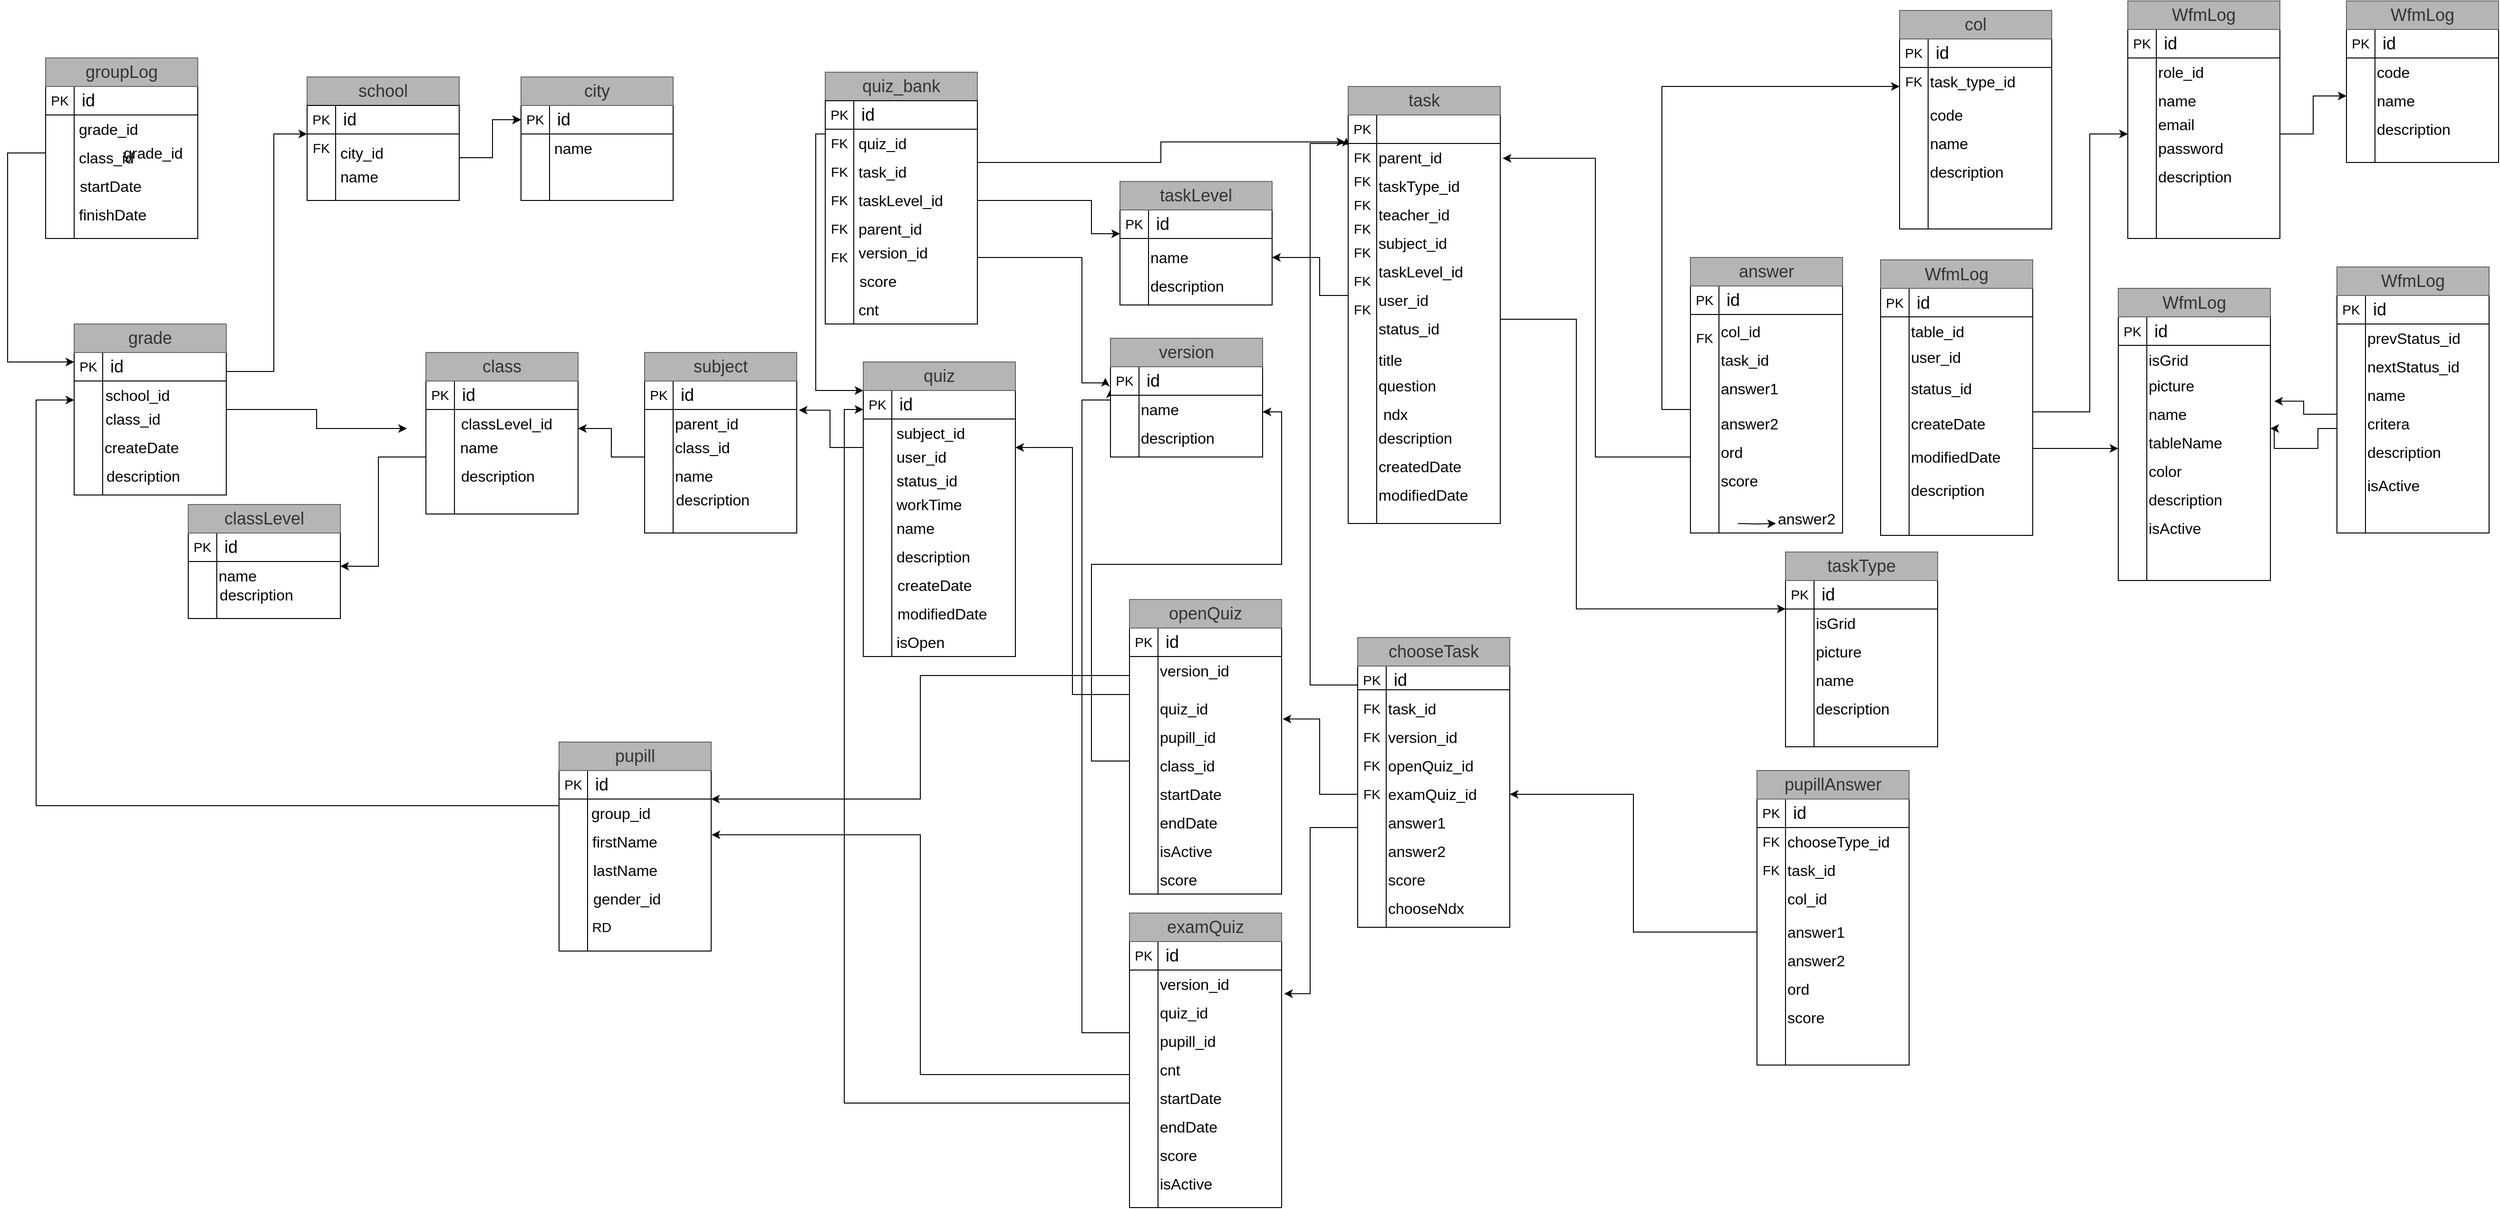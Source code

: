 <mxfile version="14.4.2" type="github">
  <diagram id="ls4vTDnuhOuqtFW1wgkU" name="Page-1">
    <mxGraphModel dx="3690" dy="2109" grid="1" gridSize="10" guides="1" tooltips="1" connect="1" arrows="1" fold="1" page="1" pageScale="1" pageWidth="850" pageHeight="1100" math="0" shadow="0">
      <root>
        <mxCell id="0" />
        <mxCell id="1" parent="0" />
        <mxCell id="JSgQllUmXxI12Hqp71UZ-45" value="" style="edgeStyle=orthogonalEdgeStyle;rounded=0;orthogonalLoop=1;jettySize=auto;html=1;" edge="1" parent="1" source="JSgQllUmXxI12Hqp71UZ-4" target="JSgQllUmXxI12Hqp71UZ-18">
          <mxGeometry relative="1" as="geometry">
            <Array as="points">
              <mxPoint x="-540" y="390" />
              <mxPoint x="-540" y="140" />
            </Array>
          </mxGeometry>
        </mxCell>
        <mxCell id="JSgQllUmXxI12Hqp71UZ-46" value="" style="edgeStyle=orthogonalEdgeStyle;rounded=0;orthogonalLoop=1;jettySize=auto;html=1;" edge="1" parent="1" source="JSgQllUmXxI12Hqp71UZ-4">
          <mxGeometry relative="1" as="geometry">
            <mxPoint x="-400" y="450" as="targetPoint" />
            <Array as="points">
              <mxPoint x="-495" y="430" />
              <mxPoint x="-495" y="450" />
            </Array>
          </mxGeometry>
        </mxCell>
        <mxCell id="JSgQllUmXxI12Hqp71UZ-4" value="" style="shape=internalStorage;whiteSpace=wrap;html=1;backgroundOutline=1;strokeWidth=1;dx=30;dy=30;" vertex="1" parent="1">
          <mxGeometry x="-750" y="370" width="160" height="150" as="geometry" />
        </mxCell>
        <mxCell id="JSgQllUmXxI12Hqp71UZ-8" style="edgeStyle=orthogonalEdgeStyle;rounded=0;orthogonalLoop=1;jettySize=auto;html=1;exitX=0.25;exitY=0;exitDx=0;exitDy=0;entryX=0.25;entryY=1;entryDx=0;entryDy=0;" edge="1" parent="1" source="JSgQllUmXxI12Hqp71UZ-5" target="JSgQllUmXxI12Hqp71UZ-6">
          <mxGeometry relative="1" as="geometry" />
        </mxCell>
        <mxCell id="JSgQllUmXxI12Hqp71UZ-11" value="" style="edgeStyle=orthogonalEdgeStyle;rounded=0;orthogonalLoop=1;jettySize=auto;html=1;" edge="1" parent="1" source="JSgQllUmXxI12Hqp71UZ-5" target="JSgQllUmXxI12Hqp71UZ-4">
          <mxGeometry relative="1" as="geometry">
            <Array as="points">
              <mxPoint x="-820" y="160" />
              <mxPoint x="-820" y="380" />
            </Array>
          </mxGeometry>
        </mxCell>
        <mxCell id="JSgQllUmXxI12Hqp71UZ-5" value="" style="shape=internalStorage;whiteSpace=wrap;html=1;backgroundOutline=1;strokeWidth=1;dx=30;dy=30;" vertex="1" parent="1">
          <mxGeometry x="-780" y="90" width="160" height="160" as="geometry" />
        </mxCell>
        <mxCell id="JSgQllUmXxI12Hqp71UZ-6" value="&lt;font style=&quot;font-size: 18px&quot;&gt;groupLog&lt;/font&gt;" style="text;html=1;align=center;verticalAlign=middle;whiteSpace=wrap;rounded=0;strokeColor=#666666;strokeWidth=1;fontColor=#333333;fillColor=#B5B5B5;" vertex="1" parent="1">
          <mxGeometry x="-780" y="60" width="160" height="30" as="geometry" />
        </mxCell>
        <mxCell id="JSgQllUmXxI12Hqp71UZ-3" value="&lt;font style=&quot;font-size: 18px&quot;&gt;grade&lt;/font&gt;" style="text;html=1;align=center;verticalAlign=middle;whiteSpace=wrap;rounded=0;strokeColor=#666666;strokeWidth=1;fontColor=#333333;fillColor=#B5B5B5;" vertex="1" parent="1">
          <mxGeometry x="-750" y="340" width="160" height="30" as="geometry" />
        </mxCell>
        <mxCell id="JSgQllUmXxI12Hqp71UZ-13" value="&lt;font style=&quot;font-size: 18px&quot;&gt;id&lt;/font&gt;" style="text;html=1;strokeColor=none;fillColor=none;align=center;verticalAlign=middle;whiteSpace=wrap;rounded=0;" vertex="1" parent="1">
          <mxGeometry x="-720" y="370" width="30" height="30" as="geometry" />
        </mxCell>
        <mxCell id="JSgQllUmXxI12Hqp71UZ-14" value="&lt;font style=&quot;font-size: 14px&quot;&gt;PK&lt;/font&gt;" style="text;html=1;strokeColor=none;fillColor=none;align=center;verticalAlign=middle;whiteSpace=wrap;rounded=0;" vertex="1" parent="1">
          <mxGeometry x="-750" y="370" width="30" height="30" as="geometry" />
        </mxCell>
        <mxCell id="JSgQllUmXxI12Hqp71UZ-16" value="&lt;font style=&quot;font-size: 14px&quot;&gt;PK&lt;/font&gt;" style="text;html=1;strokeColor=none;fillColor=none;align=center;verticalAlign=middle;whiteSpace=wrap;rounded=0;" vertex="1" parent="1">
          <mxGeometry x="-780" y="90" width="30" height="30" as="geometry" />
        </mxCell>
        <mxCell id="JSgQllUmXxI12Hqp71UZ-17" value="&lt;font style=&quot;font-size: 18px&quot;&gt;id&lt;/font&gt;" style="text;html=1;strokeColor=none;fillColor=none;align=center;verticalAlign=middle;whiteSpace=wrap;rounded=0;" vertex="1" parent="1">
          <mxGeometry x="-750" y="90" width="30" height="30" as="geometry" />
        </mxCell>
        <mxCell id="JSgQllUmXxI12Hqp71UZ-19" value="&lt;span style=&quot;font-size: 18px&quot;&gt;school&lt;/span&gt;" style="text;html=1;align=center;verticalAlign=middle;whiteSpace=wrap;rounded=0;strokeColor=#666666;strokeWidth=1;fontColor=#333333;fillColor=#B5B5B5;" vertex="1" parent="1">
          <mxGeometry x="-505" y="80" width="160" height="30" as="geometry" />
        </mxCell>
        <mxCell id="JSgQllUmXxI12Hqp71UZ-20" value="" style="shape=internalStorage;whiteSpace=wrap;html=1;backgroundOutline=1;strokeWidth=1;dx=30;dy=30;" vertex="1" parent="1">
          <mxGeometry x="-280" y="110" width="160" height="100" as="geometry" />
        </mxCell>
        <mxCell id="JSgQllUmXxI12Hqp71UZ-21" value="&lt;font style=&quot;font-size: 18px&quot;&gt;city&lt;/font&gt;" style="text;html=1;align=center;verticalAlign=middle;whiteSpace=wrap;rounded=0;strokeColor=#666666;strokeWidth=1;fontColor=#333333;fillColor=#B5B5B5;" vertex="1" parent="1">
          <mxGeometry x="-280" y="80" width="160" height="30" as="geometry" />
        </mxCell>
        <mxCell id="JSgQllUmXxI12Hqp71UZ-23" value="&lt;font style=&quot;font-size: 14px&quot;&gt;PK&lt;/font&gt;" style="text;html=1;strokeColor=none;fillColor=none;align=center;verticalAlign=middle;whiteSpace=wrap;rounded=0;" vertex="1" parent="1">
          <mxGeometry x="-280" y="110" width="30" height="30" as="geometry" />
        </mxCell>
        <mxCell id="JSgQllUmXxI12Hqp71UZ-25" value="" style="shape=internalStorage;whiteSpace=wrap;html=1;backgroundOutline=1;strokeWidth=1;dx=30;dy=30;" vertex="1" parent="1">
          <mxGeometry x="-630" y="560" width="160" height="90" as="geometry" />
        </mxCell>
        <mxCell id="JSgQllUmXxI12Hqp71UZ-26" value="&lt;span style=&quot;font-size: 18px&quot;&gt;classLevel&lt;/span&gt;" style="text;html=1;align=center;verticalAlign=middle;whiteSpace=wrap;rounded=0;strokeColor=#666666;strokeWidth=1;fontColor=#333333;fillColor=#B5B5B5;" vertex="1" parent="1">
          <mxGeometry x="-630" y="530" width="160" height="30" as="geometry" />
        </mxCell>
        <mxCell id="JSgQllUmXxI12Hqp71UZ-37" value="" style="edgeStyle=orthogonalEdgeStyle;rounded=0;orthogonalLoop=1;jettySize=auto;html=1;" edge="1" parent="1" source="JSgQllUmXxI12Hqp71UZ-27" target="JSgQllUmXxI12Hqp71UZ-25">
          <mxGeometry relative="1" as="geometry">
            <Array as="points">
              <mxPoint x="-430" y="480" />
              <mxPoint x="-430" y="595" />
            </Array>
          </mxGeometry>
        </mxCell>
        <mxCell id="JSgQllUmXxI12Hqp71UZ-27" value="" style="shape=internalStorage;whiteSpace=wrap;html=1;backgroundOutline=1;strokeWidth=1;dx=30;dy=30;" vertex="1" parent="1">
          <mxGeometry x="-380" y="400" width="160" height="140" as="geometry" />
        </mxCell>
        <mxCell id="JSgQllUmXxI12Hqp71UZ-28" value="&lt;font style=&quot;font-size: 18px&quot;&gt;class&lt;/font&gt;" style="text;html=1;align=center;verticalAlign=middle;whiteSpace=wrap;rounded=0;strokeColor=#666666;strokeWidth=1;fontColor=#333333;fillColor=#B5B5B5;" vertex="1" parent="1">
          <mxGeometry x="-380" y="370" width="160" height="30" as="geometry" />
        </mxCell>
        <mxCell id="JSgQllUmXxI12Hqp71UZ-38" value="&lt;font style=&quot;font-size: 14px&quot;&gt;PK&lt;/font&gt;" style="text;html=1;strokeColor=none;fillColor=none;align=center;verticalAlign=middle;whiteSpace=wrap;rounded=0;" vertex="1" parent="1">
          <mxGeometry x="-380" y="400" width="30" height="30" as="geometry" />
        </mxCell>
        <mxCell id="JSgQllUmXxI12Hqp71UZ-39" value="&lt;font style=&quot;font-size: 14px&quot;&gt;PK&lt;/font&gt;" style="text;html=1;strokeColor=none;fillColor=none;align=center;verticalAlign=middle;whiteSpace=wrap;rounded=0;" vertex="1" parent="1">
          <mxGeometry x="-630" y="560" width="30" height="30" as="geometry" />
        </mxCell>
        <mxCell id="JSgQllUmXxI12Hqp71UZ-67" value="" style="edgeStyle=orthogonalEdgeStyle;rounded=0;orthogonalLoop=1;jettySize=auto;html=1;" edge="1" parent="1" source="JSgQllUmXxI12Hqp71UZ-18">
          <mxGeometry relative="1" as="geometry">
            <mxPoint x="-280" y="125" as="targetPoint" />
            <Array as="points">
              <mxPoint x="-310" y="165" />
              <mxPoint x="-310" y="125" />
            </Array>
          </mxGeometry>
        </mxCell>
        <mxCell id="JSgQllUmXxI12Hqp71UZ-18" value="" style="shape=internalStorage;whiteSpace=wrap;html=1;backgroundOutline=1;strokeWidth=1;dx=30;dy=30;" vertex="1" parent="1">
          <mxGeometry x="-505" y="110" width="160" height="100" as="geometry" />
        </mxCell>
        <mxCell id="JSgQllUmXxI12Hqp71UZ-51" value="&lt;font style=&quot;font-size: 14px&quot;&gt;PK&lt;/font&gt;" style="text;html=1;strokeColor=none;fillColor=none;align=center;verticalAlign=middle;whiteSpace=wrap;rounded=0;" vertex="1" parent="1">
          <mxGeometry x="-505" y="110" width="30" height="30" as="geometry" />
        </mxCell>
        <mxCell id="JSgQllUmXxI12Hqp71UZ-52" value="&lt;font style=&quot;font-size: 18px&quot;&gt;id&lt;/font&gt;" style="text;html=1;strokeColor=none;fillColor=none;align=center;verticalAlign=middle;whiteSpace=wrap;rounded=0;" vertex="1" parent="1">
          <mxGeometry x="-475" y="110" width="30" height="30" as="geometry" />
        </mxCell>
        <mxCell id="JSgQllUmXxI12Hqp71UZ-68" style="edgeStyle=orthogonalEdgeStyle;rounded=0;orthogonalLoop=1;jettySize=auto;html=1;" edge="1" parent="1">
          <mxGeometry relative="1" as="geometry">
            <mxPoint x="-280.0" y="124.765" as="targetPoint" />
            <mxPoint x="-290" y="125" as="sourcePoint" />
          </mxGeometry>
        </mxCell>
        <mxCell id="JSgQllUmXxI12Hqp71UZ-53" value="&lt;font style=&quot;font-size: 18px&quot;&gt;id&lt;/font&gt;" style="text;html=1;strokeColor=none;fillColor=none;align=center;verticalAlign=middle;whiteSpace=wrap;rounded=0;" vertex="1" parent="1">
          <mxGeometry x="-250" y="110" width="30" height="30" as="geometry" />
        </mxCell>
        <mxCell id="JSgQllUmXxI12Hqp71UZ-54" value="&lt;font style=&quot;font-size: 18px&quot;&gt;id&lt;/font&gt;" style="text;html=1;strokeColor=none;fillColor=none;align=center;verticalAlign=middle;whiteSpace=wrap;rounded=0;" vertex="1" parent="1">
          <mxGeometry x="-350" y="400" width="30" height="30" as="geometry" />
        </mxCell>
        <mxCell id="JSgQllUmXxI12Hqp71UZ-57" value="&lt;font style=&quot;font-size: 18px&quot;&gt;id&lt;/font&gt;" style="text;html=1;strokeColor=none;fillColor=none;align=center;verticalAlign=middle;whiteSpace=wrap;rounded=0;" vertex="1" parent="1">
          <mxGeometry x="-600" y="560" width="30" height="30" as="geometry" />
        </mxCell>
        <mxCell id="JSgQllUmXxI12Hqp71UZ-58" value="&lt;font size=&quot;3&quot;&gt;grade_id&lt;/font&gt;" style="text;html=1;strokeColor=none;fillColor=none;align=left;verticalAlign=middle;whiteSpace=wrap;rounded=0;" vertex="1" parent="1">
          <mxGeometry x="-747" y="120" width="80" height="30" as="geometry" />
        </mxCell>
        <mxCell id="JSgQllUmXxI12Hqp71UZ-59" value="&lt;font size=&quot;3&quot;&gt;class_id&lt;/font&gt;" style="text;html=1;strokeColor=none;fillColor=none;align=left;verticalAlign=middle;whiteSpace=wrap;rounded=0;" vertex="1" parent="1">
          <mxGeometry x="-747" y="150" width="90" height="30" as="geometry" />
        </mxCell>
        <mxCell id="JSgQllUmXxI12Hqp71UZ-60" value="&lt;font size=&quot;3&quot;&gt;startDate&lt;/font&gt;" style="text;html=1;strokeColor=none;fillColor=none;align=left;verticalAlign=middle;whiteSpace=wrap;rounded=0;" vertex="1" parent="1">
          <mxGeometry x="-746" y="180" width="80" height="30" as="geometry" />
        </mxCell>
        <mxCell id="JSgQllUmXxI12Hqp71UZ-61" value="&lt;font size=&quot;3&quot;&gt;finishDate&lt;/font&gt;" style="text;html=1;strokeColor=none;fillColor=none;align=left;verticalAlign=middle;whiteSpace=wrap;rounded=0;" vertex="1" parent="1">
          <mxGeometry x="-747" y="210" width="80" height="30" as="geometry" />
        </mxCell>
        <mxCell id="JSgQllUmXxI12Hqp71UZ-66" value="&lt;font style=&quot;font-size: 14px&quot;&gt;FK&lt;/font&gt;" style="text;html=1;strokeColor=none;fillColor=none;align=center;verticalAlign=middle;whiteSpace=wrap;rounded=0;" vertex="1" parent="1">
          <mxGeometry x="-505" y="140" width="30" height="30" as="geometry" />
        </mxCell>
        <mxCell id="JSgQllUmXxI12Hqp71UZ-70" value="" style="edgeStyle=orthogonalEdgeStyle;rounded=0;orthogonalLoop=1;jettySize=auto;html=1;" edge="1" parent="1" source="JSgQllUmXxI12Hqp71UZ-18">
          <mxGeometry relative="1" as="geometry">
            <mxPoint x="-345" y="165" as="sourcePoint" />
            <mxPoint x="-280.0" y="125" as="targetPoint" />
            <Array as="points">
              <mxPoint x="-310" y="165" />
              <mxPoint x="-310" y="125" />
            </Array>
          </mxGeometry>
        </mxCell>
        <mxCell id="JSgQllUmXxI12Hqp71UZ-72" value="&lt;font size=&quot;3&quot;&gt;name&lt;/font&gt;" style="text;html=1;strokeColor=none;fillColor=none;align=left;verticalAlign=middle;whiteSpace=wrap;rounded=0;" vertex="1" parent="1">
          <mxGeometry x="-247" y="140" width="80" height="30" as="geometry" />
        </mxCell>
        <mxCell id="JSgQllUmXxI12Hqp71UZ-73" value="&lt;font size=&quot;3&quot;&gt;city_id&lt;/font&gt;" style="text;html=1;strokeColor=none;fillColor=none;align=left;verticalAlign=middle;whiteSpace=wrap;rounded=0;" vertex="1" parent="1">
          <mxGeometry x="-472" y="145" width="80" height="30" as="geometry" />
        </mxCell>
        <mxCell id="JSgQllUmXxI12Hqp71UZ-75" value="&lt;font size=&quot;3&quot;&gt;name&lt;/font&gt;" style="text;html=1;strokeColor=none;fillColor=none;align=left;verticalAlign=middle;whiteSpace=wrap;rounded=0;" vertex="1" parent="1">
          <mxGeometry x="-472" y="170" width="80" height="30" as="geometry" />
        </mxCell>
        <mxCell id="JSgQllUmXxI12Hqp71UZ-78" value="&lt;font size=&quot;3&quot;&gt;school_id&lt;/font&gt;" style="text;html=1;strokeColor=none;fillColor=none;align=left;verticalAlign=middle;whiteSpace=wrap;rounded=0;" vertex="1" parent="1">
          <mxGeometry x="-719" y="400" width="80" height="30" as="geometry" />
        </mxCell>
        <mxCell id="JSgQllUmXxI12Hqp71UZ-79" value="&lt;font size=&quot;3&quot;&gt;class_id&lt;/font&gt;" style="text;html=1;strokeColor=none;fillColor=none;align=left;verticalAlign=middle;whiteSpace=wrap;rounded=0;" vertex="1" parent="1">
          <mxGeometry x="-719" y="425" width="80" height="30" as="geometry" />
        </mxCell>
        <mxCell id="JSgQllUmXxI12Hqp71UZ-80" value="&lt;font size=&quot;3&quot;&gt;createDate&lt;/font&gt;" style="text;html=1;strokeColor=none;fillColor=none;align=left;verticalAlign=middle;whiteSpace=wrap;rounded=0;" vertex="1" parent="1">
          <mxGeometry x="-720" y="455" width="80" height="30" as="geometry" />
        </mxCell>
        <mxCell id="JSgQllUmXxI12Hqp71UZ-81" value="&lt;font size=&quot;3&quot;&gt;description&lt;/font&gt;" style="text;html=1;strokeColor=none;fillColor=none;align=left;verticalAlign=middle;whiteSpace=wrap;rounded=0;" vertex="1" parent="1">
          <mxGeometry x="-718" y="485" width="79" height="30" as="geometry" />
        </mxCell>
        <mxCell id="JSgQllUmXxI12Hqp71UZ-82" value="&lt;font size=&quot;3&quot;&gt;name&lt;/font&gt;" style="text;html=1;strokeColor=none;fillColor=none;align=left;verticalAlign=middle;whiteSpace=wrap;rounded=0;" vertex="1" parent="1">
          <mxGeometry x="-600" y="590" width="80" height="30" as="geometry" />
        </mxCell>
        <mxCell id="JSgQllUmXxI12Hqp71UZ-85" value="&lt;font size=&quot;3&quot;&gt;description&lt;/font&gt;" style="text;html=1;strokeColor=none;fillColor=none;align=left;verticalAlign=middle;whiteSpace=wrap;rounded=0;" vertex="1" parent="1">
          <mxGeometry x="-599" y="610" width="79" height="30" as="geometry" />
        </mxCell>
        <mxCell id="JSgQllUmXxI12Hqp71UZ-86" value="&lt;font size=&quot;3&quot;&gt;classLevel_id&lt;/font&gt;" style="text;html=1;strokeColor=none;fillColor=none;align=left;verticalAlign=middle;whiteSpace=wrap;rounded=0;" vertex="1" parent="1">
          <mxGeometry x="-345" y="430" width="105" height="30" as="geometry" />
        </mxCell>
        <mxCell id="JSgQllUmXxI12Hqp71UZ-87" value="&lt;font size=&quot;3&quot;&gt;name&lt;/font&gt;" style="text;html=1;strokeColor=none;fillColor=none;align=left;verticalAlign=middle;whiteSpace=wrap;rounded=0;" vertex="1" parent="1">
          <mxGeometry x="-346" y="455" width="80" height="30" as="geometry" />
        </mxCell>
        <mxCell id="JSgQllUmXxI12Hqp71UZ-88" value="&lt;font size=&quot;3&quot;&gt;description&lt;/font&gt;" style="text;html=1;strokeColor=none;fillColor=none;align=left;verticalAlign=middle;whiteSpace=wrap;rounded=0;" vertex="1" parent="1">
          <mxGeometry x="-345" y="485" width="79" height="30" as="geometry" />
        </mxCell>
        <mxCell id="JSgQllUmXxI12Hqp71UZ-93" value="" style="edgeStyle=orthogonalEdgeStyle;rounded=0;orthogonalLoop=1;jettySize=auto;html=1;exitX=0;exitY=0.25;exitDx=0;exitDy=0;" edge="1" parent="1" source="JSgQllUmXxI12Hqp71UZ-91" target="JSgQllUmXxI12Hqp71UZ-4">
          <mxGeometry relative="1" as="geometry">
            <mxPoint x="-780" y="460" as="targetPoint" />
            <Array as="points">
              <mxPoint x="-790" y="847" />
              <mxPoint x="-790" y="420" />
            </Array>
          </mxGeometry>
        </mxCell>
        <mxCell id="JSgQllUmXxI12Hqp71UZ-91" value="" style="shape=internalStorage;whiteSpace=wrap;html=1;backgroundOutline=1;strokeWidth=1;dx=30;dy=30;" vertex="1" parent="1">
          <mxGeometry x="-240" y="810" width="160" height="190" as="geometry" />
        </mxCell>
        <mxCell id="JSgQllUmXxI12Hqp71UZ-90" value="&lt;font style=&quot;font-size: 18px&quot;&gt;pupill&lt;/font&gt;" style="text;html=1;align=center;verticalAlign=middle;whiteSpace=wrap;rounded=0;strokeColor=#666666;strokeWidth=1;fontColor=#333333;fillColor=#B5B5B5;" vertex="1" parent="1">
          <mxGeometry x="-240" y="780" width="160" height="30" as="geometry" />
        </mxCell>
        <mxCell id="JSgQllUmXxI12Hqp71UZ-97" value="" style="edgeStyle=orthogonalEdgeStyle;rounded=0;orthogonalLoop=1;jettySize=auto;html=1;" edge="1" parent="1" source="JSgQllUmXxI12Hqp71UZ-95">
          <mxGeometry relative="1" as="geometry">
            <mxPoint x="-220" y="450" as="targetPoint" />
            <Array as="points">
              <mxPoint x="-185" y="480" />
              <mxPoint x="-185" y="450" />
            </Array>
          </mxGeometry>
        </mxCell>
        <mxCell id="JSgQllUmXxI12Hqp71UZ-95" value="" style="shape=internalStorage;whiteSpace=wrap;html=1;backgroundOutline=1;strokeWidth=1;dx=30;dy=30;" vertex="1" parent="1">
          <mxGeometry x="-150" y="400" width="160" height="160" as="geometry" />
        </mxCell>
        <mxCell id="JSgQllUmXxI12Hqp71UZ-96" value="&lt;font style=&quot;font-size: 18px&quot;&gt;subject&lt;/font&gt;" style="text;html=1;align=center;verticalAlign=middle;whiteSpace=wrap;rounded=0;strokeColor=#666666;strokeWidth=1;fontColor=#333333;fillColor=#B5B5B5;" vertex="1" parent="1">
          <mxGeometry x="-150" y="370" width="160" height="30" as="geometry" />
        </mxCell>
        <mxCell id="JSgQllUmXxI12Hqp71UZ-98" value="&lt;font style=&quot;font-size: 14px&quot;&gt;PK&lt;/font&gt;" style="text;html=1;strokeColor=none;fillColor=none;align=center;verticalAlign=middle;whiteSpace=wrap;rounded=0;" vertex="1" parent="1">
          <mxGeometry x="-150" y="400" width="30" height="30" as="geometry" />
        </mxCell>
        <mxCell id="JSgQllUmXxI12Hqp71UZ-99" value="&lt;font style=&quot;font-size: 18px&quot;&gt;id&lt;/font&gt;" style="text;html=1;strokeColor=none;fillColor=none;align=center;verticalAlign=middle;whiteSpace=wrap;rounded=0;" vertex="1" parent="1">
          <mxGeometry x="-120" y="400" width="30" height="30" as="geometry" />
        </mxCell>
        <mxCell id="JSgQllUmXxI12Hqp71UZ-100" value="&lt;font style=&quot;font-size: 14px&quot;&gt;PK&lt;/font&gt;" style="text;html=1;strokeColor=none;fillColor=none;align=center;verticalAlign=middle;whiteSpace=wrap;rounded=0;" vertex="1" parent="1">
          <mxGeometry x="-240" y="810" width="30" height="30" as="geometry" />
        </mxCell>
        <mxCell id="JSgQllUmXxI12Hqp71UZ-101" value="&lt;font style=&quot;font-size: 18px&quot;&gt;id&lt;/font&gt;" style="text;html=1;strokeColor=none;fillColor=none;align=center;verticalAlign=middle;whiteSpace=wrap;rounded=0;" vertex="1" parent="1">
          <mxGeometry x="-210" y="810" width="30" height="30" as="geometry" />
        </mxCell>
        <mxCell id="JSgQllUmXxI12Hqp71UZ-102" value="&lt;font size=&quot;3&quot;&gt;grade_id&lt;/font&gt;" style="text;html=1;strokeColor=none;fillColor=none;align=left;verticalAlign=middle;whiteSpace=wrap;rounded=0;" vertex="1" parent="1">
          <mxGeometry x="-700" y="145" width="80" height="30" as="geometry" />
        </mxCell>
        <mxCell id="JSgQllUmXxI12Hqp71UZ-103" value="&lt;font size=&quot;3&quot;&gt;group_id&lt;/font&gt;" style="text;html=1;strokeColor=none;fillColor=none;align=left;verticalAlign=middle;whiteSpace=wrap;rounded=0;" vertex="1" parent="1">
          <mxGeometry x="-208" y="840" width="80" height="30" as="geometry" />
        </mxCell>
        <mxCell id="JSgQllUmXxI12Hqp71UZ-104" value="&lt;font size=&quot;3&quot;&gt;firstName&lt;/font&gt;" style="text;html=1;strokeColor=none;fillColor=none;align=left;verticalAlign=middle;whiteSpace=wrap;rounded=0;" vertex="1" parent="1">
          <mxGeometry x="-207" y="870" width="80" height="30" as="geometry" />
        </mxCell>
        <mxCell id="JSgQllUmXxI12Hqp71UZ-105" value="&lt;font size=&quot;3&quot;&gt;lastName&lt;/font&gt;" style="text;html=1;strokeColor=none;fillColor=none;align=left;verticalAlign=middle;whiteSpace=wrap;rounded=0;" vertex="1" parent="1">
          <mxGeometry x="-206" y="900" width="80" height="30" as="geometry" />
        </mxCell>
        <mxCell id="JSgQllUmXxI12Hqp71UZ-106" value="&lt;font size=&quot;3&quot;&gt;gender_id&lt;/font&gt;" style="text;html=1;strokeColor=none;fillColor=none;align=left;verticalAlign=middle;whiteSpace=wrap;rounded=0;" vertex="1" parent="1">
          <mxGeometry x="-206" y="930" width="80" height="30" as="geometry" />
        </mxCell>
        <mxCell id="JSgQllUmXxI12Hqp71UZ-108" value="&lt;span style=&quot;font-size: 14px&quot;&gt;RD&lt;/span&gt;" style="text;html=1;strokeColor=none;fillColor=none;align=center;verticalAlign=middle;whiteSpace=wrap;rounded=0;" vertex="1" parent="1">
          <mxGeometry x="-210" y="960" width="30" height="30" as="geometry" />
        </mxCell>
        <mxCell id="JSgQllUmXxI12Hqp71UZ-109" value="&lt;font size=&quot;3&quot;&gt;name&lt;/font&gt;" style="text;html=1;strokeColor=none;fillColor=none;align=left;verticalAlign=middle;whiteSpace=wrap;rounded=0;" vertex="1" parent="1">
          <mxGeometry x="-120" y="485" width="80" height="30" as="geometry" />
        </mxCell>
        <mxCell id="JSgQllUmXxI12Hqp71UZ-110" value="&lt;font size=&quot;3&quot;&gt;class_id&lt;/font&gt;" style="text;html=1;strokeColor=none;fillColor=none;align=left;verticalAlign=middle;whiteSpace=wrap;rounded=0;" vertex="1" parent="1">
          <mxGeometry x="-120" y="455" width="80" height="30" as="geometry" />
        </mxCell>
        <mxCell id="JSgQllUmXxI12Hqp71UZ-111" value="&lt;font size=&quot;3&quot;&gt;parent_id&lt;/font&gt;" style="text;html=1;strokeColor=none;fillColor=none;align=left;verticalAlign=middle;whiteSpace=wrap;rounded=0;" vertex="1" parent="1">
          <mxGeometry x="-120" y="430" width="80" height="30" as="geometry" />
        </mxCell>
        <mxCell id="JSgQllUmXxI12Hqp71UZ-112" value="&lt;font size=&quot;3&quot;&gt;description&lt;/font&gt;" style="text;html=1;strokeColor=none;fillColor=none;align=left;verticalAlign=middle;whiteSpace=wrap;rounded=0;" vertex="1" parent="1">
          <mxGeometry x="-119" y="510" width="79" height="30" as="geometry" />
        </mxCell>
        <mxCell id="JSgQllUmXxI12Hqp71UZ-132" value="" style="edgeStyle=orthogonalEdgeStyle;rounded=0;orthogonalLoop=1;jettySize=auto;html=1;entryX=1.014;entryY=0.192;entryDx=0;entryDy=0;entryPerimeter=0;" edge="1" parent="1" source="JSgQllUmXxI12Hqp71UZ-117" target="JSgQllUmXxI12Hqp71UZ-95">
          <mxGeometry relative="1" as="geometry">
            <Array as="points">
              <mxPoint x="45" y="470" />
              <mxPoint x="45" y="431" />
            </Array>
          </mxGeometry>
        </mxCell>
        <mxCell id="JSgQllUmXxI12Hqp71UZ-117" value="" style="shape=internalStorage;whiteSpace=wrap;html=1;backgroundOutline=1;strokeWidth=1;dx=30;dy=30;" vertex="1" parent="1">
          <mxGeometry x="80" y="410" width="160" height="280" as="geometry" />
        </mxCell>
        <mxCell id="JSgQllUmXxI12Hqp71UZ-118" value="&lt;font style=&quot;font-size: 18px&quot;&gt;quiz&lt;/font&gt;" style="text;html=1;align=center;verticalAlign=middle;whiteSpace=wrap;rounded=0;strokeColor=#666666;strokeWidth=1;fontColor=#333333;fillColor=#B5B5B5;" vertex="1" parent="1">
          <mxGeometry x="80" y="380" width="160" height="30" as="geometry" />
        </mxCell>
        <mxCell id="JSgQllUmXxI12Hqp71UZ-120" value="&lt;font style=&quot;font-size: 18px&quot;&gt;quiz_bank&lt;/font&gt;" style="text;html=1;align=center;verticalAlign=middle;whiteSpace=wrap;rounded=0;strokeColor=#666666;strokeWidth=1;fontColor=#333333;fillColor=#B5B5B5;" vertex="1" parent="1">
          <mxGeometry x="40" y="75" width="160" height="30" as="geometry" />
        </mxCell>
        <mxCell id="JSgQllUmXxI12Hqp71UZ-121" value="" style="shape=internalStorage;whiteSpace=wrap;html=1;backgroundOutline=1;strokeWidth=1;dx=30;dy=30;" vertex="1" parent="1">
          <mxGeometry x="40" y="105" width="160" height="160" as="geometry" />
        </mxCell>
        <mxCell id="JSgQllUmXxI12Hqp71UZ-134" value="" style="edgeStyle=orthogonalEdgeStyle;rounded=0;orthogonalLoop=1;jettySize=auto;html=1;entryX=0;entryY=0;entryDx=0;entryDy=0;" edge="1" parent="1" source="JSgQllUmXxI12Hqp71UZ-122" target="JSgQllUmXxI12Hqp71UZ-126">
          <mxGeometry relative="1" as="geometry">
            <mxPoint x="70" y="400" as="targetPoint" />
            <Array as="points">
              <mxPoint x="30" y="140" />
              <mxPoint x="30" y="410" />
            </Array>
          </mxGeometry>
        </mxCell>
        <mxCell id="JSgQllUmXxI12Hqp71UZ-175" value="" style="edgeStyle=orthogonalEdgeStyle;rounded=0;orthogonalLoop=1;jettySize=auto;html=1;entryX=0;entryY=0.25;entryDx=0;entryDy=0;" edge="1" parent="1" source="JSgQllUmXxI12Hqp71UZ-122" target="JSgQllUmXxI12Hqp71UZ-169">
          <mxGeometry relative="1" as="geometry">
            <mxPoint x="300" y="230" as="targetPoint" />
            <Array as="points">
              <mxPoint x="320" y="210" />
              <mxPoint x="320" y="245" />
            </Array>
          </mxGeometry>
        </mxCell>
        <mxCell id="JSgQllUmXxI12Hqp71UZ-177" value="" style="edgeStyle=orthogonalEdgeStyle;rounded=0;orthogonalLoop=1;jettySize=auto;html=1;entryX=-0.034;entryY=0.124;entryDx=0;entryDy=0;entryPerimeter=0;" edge="1" parent="1" source="JSgQllUmXxI12Hqp71UZ-122" target="JSgQllUmXxI12Hqp71UZ-170">
          <mxGeometry relative="1" as="geometry">
            <mxPoint x="280" y="222.5" as="targetPoint" />
            <Array as="points">
              <mxPoint x="310" y="270" />
              <mxPoint x="310" y="402" />
            </Array>
          </mxGeometry>
        </mxCell>
        <mxCell id="JSgQllUmXxI12Hqp71UZ-256" value="" style="edgeStyle=orthogonalEdgeStyle;rounded=0;orthogonalLoop=1;jettySize=auto;html=1;entryX=-0.02;entryY=0.066;entryDx=0;entryDy=0;entryPerimeter=0;" edge="1" parent="1" source="JSgQllUmXxI12Hqp71UZ-122" target="JSgQllUmXxI12Hqp71UZ-235">
          <mxGeometry relative="1" as="geometry">
            <mxPoint x="430" y="160" as="targetPoint" />
            <Array as="points">
              <mxPoint x="393" y="170" />
              <mxPoint x="393" y="148" />
            </Array>
          </mxGeometry>
        </mxCell>
        <mxCell id="JSgQllUmXxI12Hqp71UZ-122" value="" style="shape=internalStorage;whiteSpace=wrap;html=1;backgroundOutline=1;strokeWidth=1;dx=30;dy=30;" vertex="1" parent="1">
          <mxGeometry x="40" y="105" width="160" height="235" as="geometry" />
        </mxCell>
        <mxCell id="JSgQllUmXxI12Hqp71UZ-123" value="&lt;span style=&quot;font-size: 14px&quot;&gt;FK&lt;/span&gt;" style="text;html=1;strokeColor=none;fillColor=none;align=center;verticalAlign=middle;whiteSpace=wrap;rounded=0;" vertex="1" parent="1">
          <mxGeometry x="40" y="165" width="30" height="30" as="geometry" />
        </mxCell>
        <mxCell id="JSgQllUmXxI12Hqp71UZ-124" value="&lt;span style=&quot;font-size: 14px&quot;&gt;FK&lt;/span&gt;" style="text;html=1;strokeColor=none;fillColor=none;align=center;verticalAlign=middle;whiteSpace=wrap;rounded=0;" vertex="1" parent="1">
          <mxGeometry x="40" y="135" width="30" height="30" as="geometry" />
        </mxCell>
        <mxCell id="JSgQllUmXxI12Hqp71UZ-125" value="&lt;font style=&quot;font-size: 14px&quot;&gt;PK&lt;/font&gt;" style="text;html=1;strokeColor=none;fillColor=none;align=center;verticalAlign=middle;whiteSpace=wrap;rounded=0;" vertex="1" parent="1">
          <mxGeometry x="40" y="105" width="30" height="30" as="geometry" />
        </mxCell>
        <mxCell id="JSgQllUmXxI12Hqp71UZ-126" value="&lt;font style=&quot;font-size: 14px&quot;&gt;PK&lt;/font&gt;" style="text;html=1;strokeColor=none;fillColor=none;align=center;verticalAlign=middle;whiteSpace=wrap;rounded=0;" vertex="1" parent="1">
          <mxGeometry x="80" y="410" width="30" height="30" as="geometry" />
        </mxCell>
        <mxCell id="JSgQllUmXxI12Hqp71UZ-127" value="&lt;font style=&quot;font-size: 18px&quot;&gt;id&lt;/font&gt;" style="text;html=1;strokeColor=none;fillColor=none;align=center;verticalAlign=middle;whiteSpace=wrap;rounded=0;" vertex="1" parent="1">
          <mxGeometry x="70" y="105" width="30" height="30" as="geometry" />
        </mxCell>
        <mxCell id="JSgQllUmXxI12Hqp71UZ-130" value="&lt;font style=&quot;font-size: 18px&quot;&gt;id&lt;/font&gt;" style="text;html=1;strokeColor=none;fillColor=none;align=center;verticalAlign=middle;whiteSpace=wrap;rounded=0;" vertex="1" parent="1">
          <mxGeometry x="110" y="410" width="30" height="30" as="geometry" />
        </mxCell>
        <mxCell id="JSgQllUmXxI12Hqp71UZ-136" value="&lt;font size=&quot;3&quot;&gt;quiz_id&lt;/font&gt;" style="text;html=1;strokeColor=none;fillColor=none;align=left;verticalAlign=middle;whiteSpace=wrap;rounded=0;" vertex="1" parent="1">
          <mxGeometry x="73" y="135" width="80" height="30" as="geometry" />
        </mxCell>
        <mxCell id="JSgQllUmXxI12Hqp71UZ-137" value="&lt;font size=&quot;3&quot;&gt;task_id&lt;/font&gt;" style="text;html=1;strokeColor=none;fillColor=none;align=left;verticalAlign=middle;whiteSpace=wrap;rounded=0;" vertex="1" parent="1">
          <mxGeometry x="73" y="165" width="80" height="30" as="geometry" />
        </mxCell>
        <mxCell id="JSgQllUmXxI12Hqp71UZ-138" value="&lt;font size=&quot;3&quot;&gt;taskLevel_id&lt;/font&gt;" style="text;html=1;strokeColor=none;fillColor=none;align=left;verticalAlign=middle;whiteSpace=wrap;rounded=0;" vertex="1" parent="1">
          <mxGeometry x="73" y="195" width="90" height="30" as="geometry" />
        </mxCell>
        <mxCell id="JSgQllUmXxI12Hqp71UZ-139" value="&lt;font size=&quot;3&quot;&gt;parent_id&lt;/font&gt;" style="text;html=1;strokeColor=none;fillColor=none;align=left;verticalAlign=middle;whiteSpace=wrap;rounded=0;" vertex="1" parent="1">
          <mxGeometry x="73" y="225" width="80" height="30" as="geometry" />
        </mxCell>
        <mxCell id="JSgQllUmXxI12Hqp71UZ-140" value="&lt;font size=&quot;3&quot;&gt;version_id&lt;/font&gt;" style="text;html=1;strokeColor=none;fillColor=none;align=left;verticalAlign=middle;whiteSpace=wrap;rounded=0;" vertex="1" parent="1">
          <mxGeometry x="73" y="250" width="80" height="30" as="geometry" />
        </mxCell>
        <mxCell id="JSgQllUmXxI12Hqp71UZ-141" value="&lt;font size=&quot;3&quot;&gt;score&lt;/font&gt;" style="text;html=1;strokeColor=none;fillColor=none;align=left;verticalAlign=middle;whiteSpace=wrap;rounded=0;" vertex="1" parent="1">
          <mxGeometry x="74" y="280" width="80" height="30" as="geometry" />
        </mxCell>
        <mxCell id="JSgQllUmXxI12Hqp71UZ-142" value="&lt;font size=&quot;3&quot;&gt;cnt&lt;/font&gt;" style="text;html=1;strokeColor=none;fillColor=none;align=left;verticalAlign=middle;whiteSpace=wrap;rounded=0;" vertex="1" parent="1">
          <mxGeometry x="73" y="310" width="80" height="30" as="geometry" />
        </mxCell>
        <mxCell id="JSgQllUmXxI12Hqp71UZ-144" value="&lt;span style=&quot;font-size: 14px&quot;&gt;FK&lt;/span&gt;" style="text;html=1;strokeColor=none;fillColor=none;align=center;verticalAlign=middle;whiteSpace=wrap;rounded=0;" vertex="1" parent="1">
          <mxGeometry x="40" y="195" width="30" height="30" as="geometry" />
        </mxCell>
        <mxCell id="JSgQllUmXxI12Hqp71UZ-145" value="&lt;span style=&quot;font-size: 14px&quot;&gt;FK&lt;/span&gt;" style="text;html=1;strokeColor=none;fillColor=none;align=center;verticalAlign=middle;whiteSpace=wrap;rounded=0;" vertex="1" parent="1">
          <mxGeometry x="40" y="225" width="30" height="30" as="geometry" />
        </mxCell>
        <mxCell id="JSgQllUmXxI12Hqp71UZ-146" value="&lt;span style=&quot;font-size: 14px&quot;&gt;FK&lt;/span&gt;" style="text;html=1;strokeColor=none;fillColor=none;align=center;verticalAlign=middle;whiteSpace=wrap;rounded=0;" vertex="1" parent="1">
          <mxGeometry x="40" y="255" width="30" height="30" as="geometry" />
        </mxCell>
        <mxCell id="JSgQllUmXxI12Hqp71UZ-147" value="&lt;font size=&quot;3&quot;&gt;subject_id&lt;/font&gt;" style="text;html=1;strokeColor=none;fillColor=none;align=left;verticalAlign=middle;whiteSpace=wrap;rounded=0;" vertex="1" parent="1">
          <mxGeometry x="113" y="440" width="80" height="30" as="geometry" />
        </mxCell>
        <mxCell id="JSgQllUmXxI12Hqp71UZ-148" value="&lt;font size=&quot;3&quot;&gt;user_id&lt;/font&gt;" style="text;html=1;strokeColor=none;fillColor=none;align=left;verticalAlign=middle;whiteSpace=wrap;rounded=0;" vertex="1" parent="1">
          <mxGeometry x="113" y="465" width="80" height="30" as="geometry" />
        </mxCell>
        <mxCell id="JSgQllUmXxI12Hqp71UZ-149" value="&lt;font size=&quot;3&quot;&gt;status_id&lt;/font&gt;" style="text;html=1;strokeColor=none;fillColor=none;align=left;verticalAlign=middle;whiteSpace=wrap;rounded=0;" vertex="1" parent="1">
          <mxGeometry x="113" y="490" width="80" height="30" as="geometry" />
        </mxCell>
        <mxCell id="JSgQllUmXxI12Hqp71UZ-150" value="&lt;font size=&quot;3&quot;&gt;workTime&lt;/font&gt;" style="text;html=1;strokeColor=none;fillColor=none;align=left;verticalAlign=middle;whiteSpace=wrap;rounded=0;" vertex="1" parent="1">
          <mxGeometry x="113" y="515" width="80" height="30" as="geometry" />
        </mxCell>
        <mxCell id="JSgQllUmXxI12Hqp71UZ-151" value="&lt;font size=&quot;3&quot;&gt;name&lt;/font&gt;" style="text;html=1;strokeColor=none;fillColor=none;align=left;verticalAlign=middle;whiteSpace=wrap;rounded=0;" vertex="1" parent="1">
          <mxGeometry x="113" y="540" width="80" height="30" as="geometry" />
        </mxCell>
        <mxCell id="JSgQllUmXxI12Hqp71UZ-152" value="&lt;font size=&quot;3&quot;&gt;description&lt;/font&gt;" style="text;html=1;strokeColor=none;fillColor=none;align=left;verticalAlign=middle;whiteSpace=wrap;rounded=0;" vertex="1" parent="1">
          <mxGeometry x="113" y="570" width="80" height="30" as="geometry" />
        </mxCell>
        <mxCell id="JSgQllUmXxI12Hqp71UZ-153" value="&lt;font size=&quot;3&quot;&gt;createDate&lt;/font&gt;" style="text;html=1;strokeColor=none;fillColor=none;align=left;verticalAlign=middle;whiteSpace=wrap;rounded=0;" vertex="1" parent="1">
          <mxGeometry x="114" y="600" width="80" height="30" as="geometry" />
        </mxCell>
        <mxCell id="JSgQllUmXxI12Hqp71UZ-154" value="&lt;font size=&quot;3&quot;&gt;modifiedDate&lt;/font&gt;" style="text;html=1;strokeColor=none;fillColor=none;align=left;verticalAlign=middle;whiteSpace=wrap;rounded=0;" vertex="1" parent="1">
          <mxGeometry x="114" y="630" width="100" height="30" as="geometry" />
        </mxCell>
        <mxCell id="JSgQllUmXxI12Hqp71UZ-155" value="&lt;font size=&quot;3&quot;&gt;isOpen&lt;/font&gt;" style="text;html=1;strokeColor=none;fillColor=none;align=left;verticalAlign=middle;whiteSpace=wrap;rounded=0;" vertex="1" parent="1">
          <mxGeometry x="113" y="660" width="100" height="30" as="geometry" />
        </mxCell>
        <mxCell id="JSgQllUmXxI12Hqp71UZ-163" value="" style="edgeStyle=orthogonalEdgeStyle;rounded=0;orthogonalLoop=1;jettySize=auto;html=1;entryX=1;entryY=0.158;entryDx=0;entryDy=0;entryPerimeter=0;" edge="1" parent="1" source="JSgQllUmXxI12Hqp71UZ-156" target="JSgQllUmXxI12Hqp71UZ-91">
          <mxGeometry relative="1" as="geometry">
            <mxPoint x="290" y="585" as="targetPoint" />
            <Array as="points">
              <mxPoint x="140" y="710" />
              <mxPoint x="140" y="840" />
            </Array>
          </mxGeometry>
        </mxCell>
        <mxCell id="JSgQllUmXxI12Hqp71UZ-179" value="" style="edgeStyle=orthogonalEdgeStyle;rounded=0;orthogonalLoop=1;jettySize=auto;html=1;entryX=0;entryY=0.25;entryDx=0;entryDy=0;exitX=0.01;exitY=0.343;exitDx=0;exitDy=0;exitPerimeter=0;" edge="1" parent="1" source="JSgQllUmXxI12Hqp71UZ-157" target="JSgQllUmXxI12Hqp71UZ-170">
          <mxGeometry relative="1" as="geometry">
            <mxPoint x="280" y="800" as="targetPoint" />
            <Array as="points">
              <mxPoint x="310" y="1086" />
              <mxPoint x="310" y="420" />
            </Array>
          </mxGeometry>
        </mxCell>
        <mxCell id="JSgQllUmXxI12Hqp71UZ-182" value="" style="edgeStyle=orthogonalEdgeStyle;rounded=0;orthogonalLoop=1;jettySize=auto;html=1;" edge="1" parent="1" source="JSgQllUmXxI12Hqp71UZ-156" target="JSgQllUmXxI12Hqp71UZ-117">
          <mxGeometry relative="1" as="geometry">
            <mxPoint x="280" y="800" as="targetPoint" />
            <Array as="points">
              <mxPoint x="300" y="730" />
              <mxPoint x="300" y="470" />
            </Array>
          </mxGeometry>
        </mxCell>
        <mxCell id="JSgQllUmXxI12Hqp71UZ-184" value="" style="edgeStyle=orthogonalEdgeStyle;rounded=0;orthogonalLoop=1;jettySize=auto;html=1;entryX=1;entryY=0.5;entryDx=0;entryDy=0;" edge="1" parent="1" source="JSgQllUmXxI12Hqp71UZ-156" target="JSgQllUmXxI12Hqp71UZ-170">
          <mxGeometry relative="1" as="geometry">
            <mxPoint x="280" y="800" as="targetPoint" />
            <Array as="points">
              <mxPoint x="320" y="800" />
              <mxPoint x="320" y="593" />
              <mxPoint x="520" y="593" />
              <mxPoint x="520" y="433" />
            </Array>
          </mxGeometry>
        </mxCell>
        <mxCell id="JSgQllUmXxI12Hqp71UZ-156" value="" style="shape=internalStorage;whiteSpace=wrap;html=1;backgroundOutline=1;strokeWidth=1;dx=30;dy=30;" vertex="1" parent="1">
          <mxGeometry x="360" y="660" width="160" height="280" as="geometry" />
        </mxCell>
        <mxCell id="JSgQllUmXxI12Hqp71UZ-165" value="" style="edgeStyle=orthogonalEdgeStyle;rounded=0;orthogonalLoop=1;jettySize=auto;html=1;entryX=1.003;entryY=0.356;entryDx=0;entryDy=0;entryPerimeter=0;" edge="1" parent="1" source="JSgQllUmXxI12Hqp71UZ-157" target="JSgQllUmXxI12Hqp71UZ-91">
          <mxGeometry relative="1" as="geometry">
            <mxPoint x="50" y="870" as="targetPoint" />
          </mxGeometry>
        </mxCell>
        <mxCell id="JSgQllUmXxI12Hqp71UZ-167" value="" style="edgeStyle=orthogonalEdgeStyle;rounded=0;orthogonalLoop=1;jettySize=auto;html=1;entryX=0;entryY=0.667;entryDx=0;entryDy=0;entryPerimeter=0;" edge="1" parent="1" source="JSgQllUmXxI12Hqp71UZ-157" target="JSgQllUmXxI12Hqp71UZ-126">
          <mxGeometry relative="1" as="geometry">
            <mxPoint x="70" y="430" as="targetPoint" />
            <Array as="points">
              <mxPoint x="60" y="1160" />
              <mxPoint x="60" y="430" />
            </Array>
          </mxGeometry>
        </mxCell>
        <mxCell id="JSgQllUmXxI12Hqp71UZ-157" value="" style="shape=internalStorage;whiteSpace=wrap;html=1;backgroundOutline=1;strokeWidth=1;dx=30;dy=30;" vertex="1" parent="1">
          <mxGeometry x="360" y="990" width="160" height="280" as="geometry" />
        </mxCell>
        <mxCell id="JSgQllUmXxI12Hqp71UZ-185" value="" style="edgeStyle=orthogonalEdgeStyle;rounded=0;orthogonalLoop=1;jettySize=auto;html=1;" edge="1" parent="1" source="JSgQllUmXxI12Hqp71UZ-158">
          <mxGeometry relative="1" as="geometry">
            <mxPoint x="588" y="144" as="targetPoint" />
            <Array as="points">
              <mxPoint x="550" y="720" />
              <mxPoint x="550" y="150" />
              <mxPoint x="588" y="150" />
            </Array>
          </mxGeometry>
        </mxCell>
        <mxCell id="JSgQllUmXxI12Hqp71UZ-187" value="" style="edgeStyle=orthogonalEdgeStyle;rounded=0;orthogonalLoop=1;jettySize=auto;html=1;entryX=1.017;entryY=0.196;entryDx=0;entryDy=0;entryPerimeter=0;" edge="1" parent="1" source="JSgQllUmXxI12Hqp71UZ-158" target="JSgQllUmXxI12Hqp71UZ-157">
          <mxGeometry relative="1" as="geometry">
            <mxPoint x="680" y="1060" as="targetPoint" />
            <Array as="points">
              <mxPoint x="550" y="870" />
              <mxPoint x="550" y="1045" />
            </Array>
          </mxGeometry>
        </mxCell>
        <mxCell id="JSgQllUmXxI12Hqp71UZ-257" value="" style="edgeStyle=orthogonalEdgeStyle;rounded=0;orthogonalLoop=1;jettySize=auto;html=1;entryX=1.007;entryY=0.342;entryDx=0;entryDy=0;entryPerimeter=0;" edge="1" parent="1" source="JSgQllUmXxI12Hqp71UZ-158" target="JSgQllUmXxI12Hqp71UZ-156">
          <mxGeometry relative="1" as="geometry" />
        </mxCell>
        <mxCell id="JSgQllUmXxI12Hqp71UZ-158" value="" style="shape=internalStorage;whiteSpace=wrap;html=1;backgroundOutline=1;strokeWidth=1;dx=30;dy=30;" vertex="1" parent="1">
          <mxGeometry x="600" y="695" width="160" height="280" as="geometry" />
        </mxCell>
        <mxCell id="JSgQllUmXxI12Hqp71UZ-159" value="&lt;font style=&quot;font-size: 18px&quot;&gt;examQuiz&lt;/font&gt;" style="text;html=1;align=center;verticalAlign=middle;whiteSpace=wrap;rounded=0;strokeColor=#666666;strokeWidth=1;fontColor=#333333;fillColor=#B5B5B5;" vertex="1" parent="1">
          <mxGeometry x="360" y="960" width="160" height="30" as="geometry" />
        </mxCell>
        <mxCell id="JSgQllUmXxI12Hqp71UZ-160" value="&lt;font style=&quot;font-size: 18px&quot;&gt;openQuiz&lt;/font&gt;" style="text;html=1;align=center;verticalAlign=middle;whiteSpace=wrap;rounded=0;strokeColor=#666666;strokeWidth=1;fontColor=#333333;fillColor=#B5B5B5;" vertex="1" parent="1">
          <mxGeometry x="360" y="630" width="160" height="30" as="geometry" />
        </mxCell>
        <mxCell id="JSgQllUmXxI12Hqp71UZ-161" value="&lt;font style=&quot;font-size: 18px&quot;&gt;chooseTask&lt;/font&gt;" style="text;html=1;align=center;verticalAlign=middle;whiteSpace=wrap;rounded=0;strokeColor=#666666;strokeWidth=1;fontColor=#333333;fillColor=#B5B5B5;" vertex="1" parent="1">
          <mxGeometry x="600" y="670" width="160" height="30" as="geometry" />
        </mxCell>
        <mxCell id="JSgQllUmXxI12Hqp71UZ-169" value="" style="shape=internalStorage;whiteSpace=wrap;html=1;backgroundOutline=1;strokeWidth=1;dx=30;dy=30;" vertex="1" parent="1">
          <mxGeometry x="350" y="220" width="160" height="100" as="geometry" />
        </mxCell>
        <mxCell id="JSgQllUmXxI12Hqp71UZ-170" value="" style="shape=internalStorage;whiteSpace=wrap;html=1;backgroundOutline=1;strokeWidth=1;dx=30;dy=30;" vertex="1" parent="1">
          <mxGeometry x="340" y="385" width="160" height="95" as="geometry" />
        </mxCell>
        <mxCell id="JSgQllUmXxI12Hqp71UZ-172" value="&lt;font style=&quot;font-size: 18px&quot;&gt;version&lt;/font&gt;" style="text;html=1;align=center;verticalAlign=middle;whiteSpace=wrap;rounded=0;strokeColor=#666666;strokeWidth=1;fontColor=#333333;fillColor=#B5B5B5;" vertex="1" parent="1">
          <mxGeometry x="340" y="355" width="160" height="30" as="geometry" />
        </mxCell>
        <mxCell id="JSgQllUmXxI12Hqp71UZ-173" value="&lt;font style=&quot;font-size: 18px&quot;&gt;taskLevel&lt;/font&gt;" style="text;html=1;align=center;verticalAlign=middle;whiteSpace=wrap;rounded=0;strokeColor=#666666;strokeWidth=1;fontColor=#333333;fillColor=#B5B5B5;" vertex="1" parent="1">
          <mxGeometry x="350" y="190" width="160" height="30" as="geometry" />
        </mxCell>
        <mxCell id="JSgQllUmXxI12Hqp71UZ-188" value="&lt;font style=&quot;font-size: 14px&quot;&gt;PK&lt;/font&gt;" style="text;html=1;strokeColor=none;fillColor=none;align=center;verticalAlign=middle;whiteSpace=wrap;rounded=0;" vertex="1" parent="1">
          <mxGeometry x="340" y="385" width="30" height="30" as="geometry" />
        </mxCell>
        <mxCell id="JSgQllUmXxI12Hqp71UZ-189" value="&lt;font style=&quot;font-size: 14px&quot;&gt;PK&lt;/font&gt;" style="text;html=1;strokeColor=none;fillColor=none;align=center;verticalAlign=middle;whiteSpace=wrap;rounded=0;" vertex="1" parent="1">
          <mxGeometry x="360" y="660" width="30" height="30" as="geometry" />
        </mxCell>
        <mxCell id="JSgQllUmXxI12Hqp71UZ-190" value="&lt;font style=&quot;font-size: 14px&quot;&gt;PK&lt;/font&gt;" style="text;html=1;strokeColor=none;fillColor=none;align=center;verticalAlign=middle;whiteSpace=wrap;rounded=0;" vertex="1" parent="1">
          <mxGeometry x="600" y="700" width="30" height="30" as="geometry" />
        </mxCell>
        <mxCell id="JSgQllUmXxI12Hqp71UZ-196" value="&lt;font style=&quot;font-size: 14px&quot;&gt;PK&lt;/font&gt;" style="text;html=1;strokeColor=none;fillColor=none;align=center;verticalAlign=middle;whiteSpace=wrap;rounded=0;" vertex="1" parent="1">
          <mxGeometry x="360" y="990" width="30" height="30" as="geometry" />
        </mxCell>
        <mxCell id="JSgQllUmXxI12Hqp71UZ-198" value="&lt;font style=&quot;font-size: 18px&quot;&gt;id&lt;/font&gt;" style="text;html=1;strokeColor=none;fillColor=none;align=center;verticalAlign=middle;whiteSpace=wrap;rounded=0;" vertex="1" parent="1">
          <mxGeometry x="370" y="385" width="30" height="30" as="geometry" />
        </mxCell>
        <mxCell id="JSgQllUmXxI12Hqp71UZ-199" value="&lt;font style=&quot;font-size: 18px&quot;&gt;id&lt;/font&gt;" style="text;html=1;strokeColor=none;fillColor=none;align=center;verticalAlign=middle;whiteSpace=wrap;rounded=0;" vertex="1" parent="1">
          <mxGeometry x="390" y="660" width="30" height="30" as="geometry" />
        </mxCell>
        <mxCell id="JSgQllUmXxI12Hqp71UZ-200" value="&lt;font style=&quot;font-size: 18px&quot;&gt;id&lt;/font&gt;" style="text;html=1;strokeColor=none;fillColor=none;align=center;verticalAlign=middle;whiteSpace=wrap;rounded=0;" vertex="1" parent="1">
          <mxGeometry x="390" y="990" width="30" height="30" as="geometry" />
        </mxCell>
        <mxCell id="JSgQllUmXxI12Hqp71UZ-201" value="&lt;font style=&quot;font-size: 18px&quot;&gt;id&lt;/font&gt;" style="text;html=1;strokeColor=none;fillColor=none;align=center;verticalAlign=middle;whiteSpace=wrap;rounded=0;" vertex="1" parent="1">
          <mxGeometry x="630" y="700" width="30" height="30" as="geometry" />
        </mxCell>
        <mxCell id="JSgQllUmXxI12Hqp71UZ-202" value="&lt;font size=&quot;3&quot;&gt;name&lt;/font&gt;" style="text;html=1;strokeColor=none;fillColor=none;align=left;verticalAlign=middle;whiteSpace=wrap;rounded=0;" vertex="1" parent="1">
          <mxGeometry x="370" y="415" width="80" height="30" as="geometry" />
        </mxCell>
        <mxCell id="JSgQllUmXxI12Hqp71UZ-203" value="&lt;font size=&quot;3&quot;&gt;version_id&lt;/font&gt;" style="text;html=1;strokeColor=none;fillColor=none;align=left;verticalAlign=middle;whiteSpace=wrap;rounded=0;" vertex="1" parent="1">
          <mxGeometry x="390" y="690" width="80" height="30" as="geometry" />
        </mxCell>
        <mxCell id="JSgQllUmXxI12Hqp71UZ-205" value="&lt;font size=&quot;3&quot;&gt;task_id&lt;/font&gt;" style="text;html=1;strokeColor=none;fillColor=none;align=left;verticalAlign=middle;whiteSpace=wrap;rounded=0;" vertex="1" parent="1">
          <mxGeometry x="630" y="730" width="80" height="30" as="geometry" />
        </mxCell>
        <mxCell id="JSgQllUmXxI12Hqp71UZ-206" value="&lt;font size=&quot;3&quot;&gt;quiz_id&lt;/font&gt;" style="text;html=1;strokeColor=none;fillColor=none;align=left;verticalAlign=middle;whiteSpace=wrap;rounded=0;shadow=1;" vertex="1" parent="1">
          <mxGeometry x="390" y="730" width="80" height="30" as="geometry" />
        </mxCell>
        <mxCell id="JSgQllUmXxI12Hqp71UZ-208" value="&lt;font size=&quot;3&quot;&gt;pupill_id&lt;/font&gt;" style="text;html=1;strokeColor=none;fillColor=none;align=left;verticalAlign=middle;whiteSpace=wrap;rounded=0;" vertex="1" parent="1">
          <mxGeometry x="390" y="760" width="80" height="30" as="geometry" />
        </mxCell>
        <mxCell id="JSgQllUmXxI12Hqp71UZ-209" value="&lt;font size=&quot;3&quot;&gt;class_id&lt;/font&gt;" style="text;html=1;strokeColor=none;fillColor=none;align=left;verticalAlign=middle;whiteSpace=wrap;rounded=0;" vertex="1" parent="1">
          <mxGeometry x="390" y="790" width="80" height="30" as="geometry" />
        </mxCell>
        <mxCell id="JSgQllUmXxI12Hqp71UZ-210" value="&lt;font size=&quot;3&quot;&gt;startDate&lt;/font&gt;" style="text;html=1;strokeColor=none;fillColor=none;align=left;verticalAlign=middle;whiteSpace=wrap;rounded=0;" vertex="1" parent="1">
          <mxGeometry x="390" y="820" width="80" height="30" as="geometry" />
        </mxCell>
        <mxCell id="JSgQllUmXxI12Hqp71UZ-211" value="&lt;font size=&quot;3&quot;&gt;endDate&lt;/font&gt;" style="text;html=1;strokeColor=none;fillColor=none;align=left;verticalAlign=middle;whiteSpace=wrap;rounded=0;" vertex="1" parent="1">
          <mxGeometry x="390" y="850" width="80" height="30" as="geometry" />
        </mxCell>
        <mxCell id="JSgQllUmXxI12Hqp71UZ-212" value="&lt;font size=&quot;3&quot;&gt;isActive&lt;/font&gt;" style="text;html=1;strokeColor=none;fillColor=none;align=left;verticalAlign=middle;whiteSpace=wrap;rounded=0;" vertex="1" parent="1">
          <mxGeometry x="390" y="880" width="80" height="30" as="geometry" />
        </mxCell>
        <mxCell id="JSgQllUmXxI12Hqp71UZ-213" value="&lt;font size=&quot;3&quot;&gt;score&lt;/font&gt;" style="text;html=1;strokeColor=none;fillColor=none;align=left;verticalAlign=middle;whiteSpace=wrap;rounded=0;" vertex="1" parent="1">
          <mxGeometry x="390" y="910" width="80" height="30" as="geometry" />
        </mxCell>
        <mxCell id="JSgQllUmXxI12Hqp71UZ-216" value="&lt;font size=&quot;3&quot;&gt;version_id&lt;/font&gt;" style="text;html=1;strokeColor=none;fillColor=none;align=left;verticalAlign=middle;whiteSpace=wrap;rounded=0;" vertex="1" parent="1">
          <mxGeometry x="390" y="1020" width="80" height="30" as="geometry" />
        </mxCell>
        <mxCell id="JSgQllUmXxI12Hqp71UZ-217" value="&lt;font size=&quot;3&quot;&gt;quiz_id&lt;/font&gt;" style="text;html=1;strokeColor=none;fillColor=none;align=left;verticalAlign=middle;whiteSpace=wrap;rounded=0;shadow=1;" vertex="1" parent="1">
          <mxGeometry x="390" y="1050" width="80" height="30" as="geometry" />
        </mxCell>
        <mxCell id="JSgQllUmXxI12Hqp71UZ-218" value="&lt;font size=&quot;3&quot;&gt;pupill_id&lt;/font&gt;" style="text;html=1;strokeColor=none;fillColor=none;align=left;verticalAlign=middle;whiteSpace=wrap;rounded=0;" vertex="1" parent="1">
          <mxGeometry x="390" y="1080" width="80" height="30" as="geometry" />
        </mxCell>
        <mxCell id="JSgQllUmXxI12Hqp71UZ-222" value="&lt;font size=&quot;3&quot;&gt;cnt&lt;/font&gt;" style="text;html=1;strokeColor=none;fillColor=none;align=left;verticalAlign=middle;whiteSpace=wrap;rounded=0;" vertex="1" parent="1">
          <mxGeometry x="390" y="1110" width="80" height="30" as="geometry" />
        </mxCell>
        <mxCell id="JSgQllUmXxI12Hqp71UZ-223" value="&lt;font size=&quot;3&quot;&gt;startDate&lt;/font&gt;" style="text;html=1;strokeColor=none;fillColor=none;align=left;verticalAlign=middle;whiteSpace=wrap;rounded=0;" vertex="1" parent="1">
          <mxGeometry x="390" y="1140" width="80" height="30" as="geometry" />
        </mxCell>
        <mxCell id="JSgQllUmXxI12Hqp71UZ-224" value="&lt;font size=&quot;3&quot;&gt;endDate&lt;/font&gt;" style="text;html=1;strokeColor=none;fillColor=none;align=left;verticalAlign=middle;whiteSpace=wrap;rounded=0;" vertex="1" parent="1">
          <mxGeometry x="390" y="1170" width="80" height="30" as="geometry" />
        </mxCell>
        <mxCell id="JSgQllUmXxI12Hqp71UZ-225" value="&lt;font size=&quot;3&quot;&gt;score&lt;/font&gt;" style="text;html=1;strokeColor=none;fillColor=none;align=left;verticalAlign=middle;whiteSpace=wrap;rounded=0;" vertex="1" parent="1">
          <mxGeometry x="390" y="1200" width="80" height="30" as="geometry" />
        </mxCell>
        <mxCell id="JSgQllUmXxI12Hqp71UZ-226" value="&lt;font size=&quot;3&quot;&gt;isActive&lt;/font&gt;" style="text;html=1;strokeColor=none;fillColor=none;align=left;verticalAlign=middle;whiteSpace=wrap;rounded=0;" vertex="1" parent="1">
          <mxGeometry x="390" y="1230" width="80" height="30" as="geometry" />
        </mxCell>
        <mxCell id="JSgQllUmXxI12Hqp71UZ-227" value="&lt;font size=&quot;3&quot;&gt;description&lt;/font&gt;" style="text;html=1;strokeColor=none;fillColor=none;align=left;verticalAlign=middle;whiteSpace=wrap;rounded=0;" vertex="1" parent="1">
          <mxGeometry x="370" y="445" width="80" height="30" as="geometry" />
        </mxCell>
        <mxCell id="JSgQllUmXxI12Hqp71UZ-230" value="&lt;font style=&quot;font-size: 14px&quot;&gt;PK&lt;/font&gt;" style="text;html=1;strokeColor=none;fillColor=none;align=center;verticalAlign=middle;whiteSpace=wrap;rounded=0;" vertex="1" parent="1">
          <mxGeometry x="350" y="220" width="30" height="30" as="geometry" />
        </mxCell>
        <mxCell id="JSgQllUmXxI12Hqp71UZ-231" value="&lt;font style=&quot;font-size: 18px&quot;&gt;id&lt;/font&gt;" style="text;html=1;strokeColor=none;fillColor=none;align=center;verticalAlign=middle;whiteSpace=wrap;rounded=0;" vertex="1" parent="1">
          <mxGeometry x="380" y="220" width="30" height="30" as="geometry" />
        </mxCell>
        <mxCell id="JSgQllUmXxI12Hqp71UZ-233" value="&lt;font size=&quot;3&quot;&gt;name&lt;/font&gt;" style="text;html=1;strokeColor=none;fillColor=none;align=left;verticalAlign=middle;whiteSpace=wrap;rounded=0;" vertex="1" parent="1">
          <mxGeometry x="380" y="255" width="80" height="30" as="geometry" />
        </mxCell>
        <mxCell id="JSgQllUmXxI12Hqp71UZ-234" value="&lt;font size=&quot;3&quot;&gt;description&lt;/font&gt;" style="text;html=1;strokeColor=none;fillColor=none;align=left;verticalAlign=middle;whiteSpace=wrap;rounded=0;" vertex="1" parent="1">
          <mxGeometry x="380" y="285" width="80" height="30" as="geometry" />
        </mxCell>
        <mxCell id="JSgQllUmXxI12Hqp71UZ-265" value="" style="edgeStyle=orthogonalEdgeStyle;rounded=0;orthogonalLoop=1;jettySize=auto;html=1;entryX=1;entryY=0.5;entryDx=0;entryDy=0;" edge="1" parent="1" source="JSgQllUmXxI12Hqp71UZ-235" target="JSgQllUmXxI12Hqp71UZ-169">
          <mxGeometry relative="1" as="geometry">
            <Array as="points">
              <mxPoint x="560" y="310" />
              <mxPoint x="560" y="270" />
            </Array>
          </mxGeometry>
        </mxCell>
        <mxCell id="JSgQllUmXxI12Hqp71UZ-298" value="" style="edgeStyle=orthogonalEdgeStyle;rounded=0;orthogonalLoop=1;jettySize=auto;html=1;entryX=0;entryY=0.171;entryDx=0;entryDy=0;entryPerimeter=0;" edge="1" parent="1" source="JSgQllUmXxI12Hqp71UZ-235" target="JSgQllUmXxI12Hqp71UZ-286">
          <mxGeometry relative="1" as="geometry">
            <mxPoint x="830" y="335" as="targetPoint" />
            <Array as="points">
              <mxPoint x="830" y="335" />
              <mxPoint x="830" y="640" />
            </Array>
          </mxGeometry>
        </mxCell>
        <mxCell id="JSgQllUmXxI12Hqp71UZ-235" value="" style="shape=internalStorage;whiteSpace=wrap;html=1;backgroundOutline=1;strokeWidth=1;dx=30;dy=30;" vertex="1" parent="1">
          <mxGeometry x="590" y="120" width="160" height="430" as="geometry" />
        </mxCell>
        <mxCell id="JSgQllUmXxI12Hqp71UZ-236" value="&lt;font style=&quot;font-size: 18px&quot;&gt;task&lt;/font&gt;" style="text;html=1;align=center;verticalAlign=middle;whiteSpace=wrap;rounded=0;strokeColor=#666666;strokeWidth=1;fontColor=#333333;fillColor=#B5B5B5;" vertex="1" parent="1">
          <mxGeometry x="590" y="90" width="160" height="30" as="geometry" />
        </mxCell>
        <mxCell id="JSgQllUmXxI12Hqp71UZ-237" value="&lt;font style=&quot;font-size: 14px&quot;&gt;FK&lt;/font&gt;" style="text;html=1;strokeColor=none;fillColor=none;align=center;verticalAlign=middle;whiteSpace=wrap;rounded=0;" vertex="1" parent="1">
          <mxGeometry x="600" y="730" width="30" height="30" as="geometry" />
        </mxCell>
        <mxCell id="JSgQllUmXxI12Hqp71UZ-238" value="&lt;font style=&quot;font-size: 14px&quot;&gt;FK&lt;/font&gt;" style="text;html=1;strokeColor=none;fillColor=none;align=center;verticalAlign=middle;whiteSpace=wrap;rounded=0;" vertex="1" parent="1">
          <mxGeometry x="600" y="760" width="30" height="30" as="geometry" />
        </mxCell>
        <mxCell id="JSgQllUmXxI12Hqp71UZ-239" value="&lt;font style=&quot;font-size: 14px&quot;&gt;FK&lt;/font&gt;" style="text;html=1;strokeColor=none;fillColor=none;align=center;verticalAlign=middle;whiteSpace=wrap;rounded=0;" vertex="1" parent="1">
          <mxGeometry x="600" y="790" width="30" height="30" as="geometry" />
        </mxCell>
        <mxCell id="JSgQllUmXxI12Hqp71UZ-240" value="&lt;font style=&quot;font-size: 14px&quot;&gt;FK&lt;/font&gt;" style="text;html=1;strokeColor=none;fillColor=none;align=center;verticalAlign=middle;whiteSpace=wrap;rounded=0;" vertex="1" parent="1">
          <mxGeometry x="600" y="820" width="30" height="30" as="geometry" />
        </mxCell>
        <mxCell id="JSgQllUmXxI12Hqp71UZ-241" value="&lt;font style=&quot;font-size: 14px&quot;&gt;PK&lt;/font&gt;" style="text;html=1;strokeColor=none;fillColor=none;align=center;verticalAlign=middle;whiteSpace=wrap;rounded=0;" vertex="1" parent="1">
          <mxGeometry x="590" y="120" width="30" height="30" as="geometry" />
        </mxCell>
        <mxCell id="JSgQllUmXxI12Hqp71UZ-242" value="&lt;font size=&quot;3&quot;&gt;version_id&lt;/font&gt;" style="text;html=1;strokeColor=none;fillColor=none;align=left;verticalAlign=middle;whiteSpace=wrap;rounded=0;" vertex="1" parent="1">
          <mxGeometry x="630" y="760" width="80" height="30" as="geometry" />
        </mxCell>
        <mxCell id="JSgQllUmXxI12Hqp71UZ-243" value="&lt;font size=&quot;3&quot;&gt;openQuiz_id&lt;/font&gt;" style="text;html=1;strokeColor=none;fillColor=none;align=left;verticalAlign=middle;whiteSpace=wrap;rounded=0;" vertex="1" parent="1">
          <mxGeometry x="630" y="790" width="100" height="30" as="geometry" />
        </mxCell>
        <mxCell id="JSgQllUmXxI12Hqp71UZ-244" value="&lt;font size=&quot;3&quot;&gt;examQuiz_id&lt;/font&gt;" style="text;html=1;strokeColor=none;fillColor=none;align=left;verticalAlign=middle;whiteSpace=wrap;rounded=0;" vertex="1" parent="1">
          <mxGeometry x="630" y="820" width="80" height="30" as="geometry" />
        </mxCell>
        <mxCell id="JSgQllUmXxI12Hqp71UZ-245" value="&lt;font size=&quot;3&quot;&gt;answer1&lt;/font&gt;" style="text;html=1;strokeColor=none;fillColor=none;align=left;verticalAlign=middle;whiteSpace=wrap;rounded=0;" vertex="1" parent="1">
          <mxGeometry x="630" y="850" width="80" height="30" as="geometry" />
        </mxCell>
        <mxCell id="JSgQllUmXxI12Hqp71UZ-246" value="&lt;font size=&quot;3&quot;&gt;score&lt;/font&gt;" style="text;html=1;strokeColor=none;fillColor=none;align=left;verticalAlign=middle;whiteSpace=wrap;rounded=0;" vertex="1" parent="1">
          <mxGeometry x="630" y="910" width="80" height="30" as="geometry" />
        </mxCell>
        <mxCell id="JSgQllUmXxI12Hqp71UZ-249" value="&lt;font size=&quot;3&quot;&gt;answer2&lt;/font&gt;" style="text;html=1;strokeColor=none;fillColor=none;align=left;verticalAlign=middle;whiteSpace=wrap;rounded=0;" vertex="1" parent="1">
          <mxGeometry x="630" y="880" width="80" height="30" as="geometry" />
        </mxCell>
        <mxCell id="JSgQllUmXxI12Hqp71UZ-250" value="&lt;font size=&quot;3&quot;&gt;chooseNdx&lt;/font&gt;" style="text;html=1;strokeColor=none;fillColor=none;align=left;verticalAlign=middle;whiteSpace=wrap;rounded=0;" vertex="1" parent="1">
          <mxGeometry x="630" y="940" width="80" height="30" as="geometry" />
        </mxCell>
        <mxCell id="JSgQllUmXxI12Hqp71UZ-251" value="&lt;font style=&quot;font-size: 14px&quot;&gt;FK&lt;/font&gt;" style="text;html=1;strokeColor=none;fillColor=none;align=center;verticalAlign=middle;whiteSpace=wrap;rounded=0;" vertex="1" parent="1">
          <mxGeometry x="590" y="150" width="30" height="30" as="geometry" />
        </mxCell>
        <mxCell id="JSgQllUmXxI12Hqp71UZ-252" value="&lt;font style=&quot;font-size: 14px&quot;&gt;FK&lt;/font&gt;" style="text;html=1;strokeColor=none;fillColor=none;align=center;verticalAlign=middle;whiteSpace=wrap;rounded=0;" vertex="1" parent="1">
          <mxGeometry x="590" y="175" width="30" height="30" as="geometry" />
        </mxCell>
        <mxCell id="JSgQllUmXxI12Hqp71UZ-260" value="&lt;font style=&quot;font-size: 14px&quot;&gt;FK&lt;/font&gt;" style="text;html=1;strokeColor=none;fillColor=none;align=center;verticalAlign=middle;whiteSpace=wrap;rounded=0;" vertex="1" parent="1">
          <mxGeometry x="590" y="200" width="30" height="30" as="geometry" />
        </mxCell>
        <mxCell id="JSgQllUmXxI12Hqp71UZ-261" value="&lt;font style=&quot;font-size: 14px&quot;&gt;FK&lt;/font&gt;" style="text;html=1;strokeColor=none;fillColor=none;align=center;verticalAlign=middle;whiteSpace=wrap;rounded=0;" vertex="1" parent="1">
          <mxGeometry x="590" y="225" width="30" height="30" as="geometry" />
        </mxCell>
        <mxCell id="JSgQllUmXxI12Hqp71UZ-262" value="&lt;font style=&quot;font-size: 14px&quot;&gt;FK&lt;/font&gt;" style="text;html=1;strokeColor=none;fillColor=none;align=center;verticalAlign=middle;whiteSpace=wrap;rounded=0;" vertex="1" parent="1">
          <mxGeometry x="590" y="250" width="30" height="30" as="geometry" />
        </mxCell>
        <mxCell id="JSgQllUmXxI12Hqp71UZ-263" value="&lt;font style=&quot;font-size: 14px&quot;&gt;FK&lt;/font&gt;" style="text;html=1;strokeColor=none;fillColor=none;align=center;verticalAlign=middle;whiteSpace=wrap;rounded=0;" vertex="1" parent="1">
          <mxGeometry x="590" y="280" width="30" height="30" as="geometry" />
        </mxCell>
        <mxCell id="JSgQllUmXxI12Hqp71UZ-264" value="&lt;font style=&quot;font-size: 14px&quot;&gt;FK&lt;/font&gt;" style="text;html=1;strokeColor=none;fillColor=none;align=center;verticalAlign=middle;whiteSpace=wrap;rounded=0;" vertex="1" parent="1">
          <mxGeometry x="590" y="310" width="30" height="30" as="geometry" />
        </mxCell>
        <mxCell id="JSgQllUmXxI12Hqp71UZ-267" value="&lt;font size=&quot;3&quot;&gt;parent_id&lt;/font&gt;" style="text;html=1;strokeColor=none;fillColor=none;align=left;verticalAlign=middle;whiteSpace=wrap;rounded=0;" vertex="1" parent="1">
          <mxGeometry x="620" y="150" width="80" height="30" as="geometry" />
        </mxCell>
        <mxCell id="JSgQllUmXxI12Hqp71UZ-268" value="&lt;font size=&quot;3&quot;&gt;taskType_id&lt;/font&gt;" style="text;html=1;strokeColor=none;fillColor=none;align=left;verticalAlign=middle;whiteSpace=wrap;rounded=0;" vertex="1" parent="1">
          <mxGeometry x="620" y="180" width="90" height="30" as="geometry" />
        </mxCell>
        <mxCell id="JSgQllUmXxI12Hqp71UZ-269" value="&lt;font size=&quot;3&quot;&gt;teacher_id&lt;/font&gt;" style="text;html=1;strokeColor=none;fillColor=none;align=left;verticalAlign=middle;whiteSpace=wrap;rounded=0;" vertex="1" parent="1">
          <mxGeometry x="620" y="210" width="80" height="30" as="geometry" />
        </mxCell>
        <mxCell id="JSgQllUmXxI12Hqp71UZ-270" value="&lt;font size=&quot;3&quot;&gt;subject_id&lt;/font&gt;" style="text;html=1;strokeColor=none;fillColor=none;align=left;verticalAlign=middle;whiteSpace=wrap;rounded=0;" vertex="1" parent="1">
          <mxGeometry x="620" y="240" width="80" height="30" as="geometry" />
        </mxCell>
        <mxCell id="JSgQllUmXxI12Hqp71UZ-272" value="&lt;font size=&quot;3&quot;&gt;taskLevel_id&lt;/font&gt;" style="text;html=1;strokeColor=none;fillColor=none;align=left;verticalAlign=middle;whiteSpace=wrap;rounded=0;" vertex="1" parent="1">
          <mxGeometry x="620" y="270" width="90" height="30" as="geometry" />
        </mxCell>
        <mxCell id="JSgQllUmXxI12Hqp71UZ-275" value="&lt;font size=&quot;3&quot;&gt;user_id&lt;/font&gt;" style="text;html=1;strokeColor=none;fillColor=none;align=left;verticalAlign=middle;whiteSpace=wrap;rounded=0;" vertex="1" parent="1">
          <mxGeometry x="620" y="300" width="80" height="30" as="geometry" />
        </mxCell>
        <mxCell id="JSgQllUmXxI12Hqp71UZ-276" value="&lt;font size=&quot;3&quot;&gt;status_id&lt;/font&gt;" style="text;html=1;strokeColor=none;fillColor=none;align=left;verticalAlign=middle;whiteSpace=wrap;rounded=0;" vertex="1" parent="1">
          <mxGeometry x="620" y="330" width="80" height="30" as="geometry" />
        </mxCell>
        <mxCell id="JSgQllUmXxI12Hqp71UZ-277" value="&lt;font size=&quot;3&quot;&gt;ndx&lt;/font&gt;" style="text;html=1;strokeColor=none;fillColor=none;align=left;verticalAlign=middle;whiteSpace=wrap;rounded=0;" vertex="1" parent="1">
          <mxGeometry x="625" y="420" width="80" height="30" as="geometry" />
        </mxCell>
        <mxCell id="JSgQllUmXxI12Hqp71UZ-279" value="&lt;font size=&quot;3&quot;&gt;question&lt;/font&gt;" style="text;html=1;strokeColor=none;fillColor=none;align=left;verticalAlign=middle;whiteSpace=wrap;rounded=0;" vertex="1" parent="1">
          <mxGeometry x="620" y="390" width="80" height="30" as="geometry" />
        </mxCell>
        <mxCell id="JSgQllUmXxI12Hqp71UZ-280" value="&lt;font size=&quot;3&quot;&gt;title&lt;/font&gt;" style="text;html=1;strokeColor=none;fillColor=none;align=left;verticalAlign=middle;whiteSpace=wrap;rounded=0;" vertex="1" parent="1">
          <mxGeometry x="620" y="362.5" width="80" height="30" as="geometry" />
        </mxCell>
        <mxCell id="JSgQllUmXxI12Hqp71UZ-281" value="&lt;font size=&quot;3&quot;&gt;description&lt;/font&gt;" style="text;html=1;strokeColor=none;fillColor=none;align=left;verticalAlign=middle;whiteSpace=wrap;rounded=0;" vertex="1" parent="1">
          <mxGeometry x="620" y="445" width="80" height="30" as="geometry" />
        </mxCell>
        <mxCell id="JSgQllUmXxI12Hqp71UZ-283" value="&lt;font size=&quot;3&quot;&gt;createdDate&lt;/font&gt;" style="text;html=1;strokeColor=none;fillColor=none;align=left;verticalAlign=middle;whiteSpace=wrap;rounded=0;" vertex="1" parent="1">
          <mxGeometry x="620" y="475" width="80" height="30" as="geometry" />
        </mxCell>
        <mxCell id="JSgQllUmXxI12Hqp71UZ-284" value="&lt;font size=&quot;3&quot;&gt;modifiedDate&lt;/font&gt;" style="text;html=1;strokeColor=none;fillColor=none;align=left;verticalAlign=middle;whiteSpace=wrap;rounded=0;" vertex="1" parent="1">
          <mxGeometry x="620" y="505" width="80" height="30" as="geometry" />
        </mxCell>
        <mxCell id="JSgQllUmXxI12Hqp71UZ-300" value="" style="edgeStyle=orthogonalEdgeStyle;rounded=0;orthogonalLoop=1;jettySize=auto;html=1;entryX=1;entryY=0.5;entryDx=0;entryDy=0;" edge="1" parent="1" source="JSgQllUmXxI12Hqp71UZ-285" target="JSgQllUmXxI12Hqp71UZ-158">
          <mxGeometry relative="1" as="geometry">
            <mxPoint x="780" y="840" as="targetPoint" />
          </mxGeometry>
        </mxCell>
        <mxCell id="JSgQllUmXxI12Hqp71UZ-285" value="" style="shape=internalStorage;whiteSpace=wrap;html=1;backgroundOutline=1;strokeWidth=1;dx=30;dy=30;" vertex="1" parent="1">
          <mxGeometry x="1020" y="840" width="160" height="280" as="geometry" />
        </mxCell>
        <mxCell id="JSgQllUmXxI12Hqp71UZ-286" value="" style="shape=internalStorage;whiteSpace=wrap;html=1;backgroundOutline=1;strokeWidth=1;dx=30;dy=30;" vertex="1" parent="1">
          <mxGeometry x="1050" y="610" width="160" height="175" as="geometry" />
        </mxCell>
        <mxCell id="JSgQllUmXxI12Hqp71UZ-296" value="" style="edgeStyle=orthogonalEdgeStyle;rounded=0;orthogonalLoop=1;jettySize=auto;html=1;entryX=1.016;entryY=0.106;entryDx=0;entryDy=0;entryPerimeter=0;" edge="1" parent="1" source="JSgQllUmXxI12Hqp71UZ-287" target="JSgQllUmXxI12Hqp71UZ-235">
          <mxGeometry relative="1" as="geometry">
            <mxPoint x="870" y="430" as="targetPoint" />
            <Array as="points">
              <mxPoint x="850" y="480" />
              <mxPoint x="850" y="166" />
            </Array>
          </mxGeometry>
        </mxCell>
        <mxCell id="JSgQllUmXxI12Hqp71UZ-303" value="" style="edgeStyle=orthogonalEdgeStyle;rounded=0;orthogonalLoop=1;jettySize=auto;html=1;entryX=0;entryY=0.25;entryDx=0;entryDy=0;" edge="1" parent="1" source="JSgQllUmXxI12Hqp71UZ-287" target="JSgQllUmXxI12Hqp71UZ-289">
          <mxGeometry relative="1" as="geometry">
            <mxPoint x="870" y="430" as="targetPoint" />
            <Array as="points">
              <mxPoint x="920" y="430" />
              <mxPoint x="920" y="90" />
            </Array>
          </mxGeometry>
        </mxCell>
        <mxCell id="JSgQllUmXxI12Hqp71UZ-287" value="" style="shape=internalStorage;whiteSpace=wrap;html=1;backgroundOutline=1;strokeWidth=1;dx=30;dy=30;" vertex="1" parent="1">
          <mxGeometry x="950" y="300" width="160" height="260" as="geometry" />
        </mxCell>
        <mxCell id="JSgQllUmXxI12Hqp71UZ-328" value="" style="edgeStyle=orthogonalEdgeStyle;rounded=0;orthogonalLoop=1;jettySize=auto;html=1;" edge="1" parent="1" source="JSgQllUmXxI12Hqp71UZ-288" target="JSgQllUmXxI12Hqp71UZ-319">
          <mxGeometry relative="1" as="geometry">
            <Array as="points">
              <mxPoint x="1340" y="471" />
              <mxPoint x="1340" y="471" />
            </Array>
          </mxGeometry>
        </mxCell>
        <mxCell id="JSgQllUmXxI12Hqp71UZ-330" value="" style="edgeStyle=orthogonalEdgeStyle;rounded=0;orthogonalLoop=1;jettySize=auto;html=1;" edge="1" parent="1" source="JSgQllUmXxI12Hqp71UZ-288" target="JSgQllUmXxI12Hqp71UZ-320">
          <mxGeometry relative="1" as="geometry">
            <Array as="points">
              <mxPoint x="1370" y="433" />
              <mxPoint x="1370" y="140" />
            </Array>
          </mxGeometry>
        </mxCell>
        <mxCell id="JSgQllUmXxI12Hqp71UZ-288" value="" style="shape=internalStorage;whiteSpace=wrap;html=1;backgroundOutline=1;strokeWidth=1;dx=30;dy=30;" vertex="1" parent="1">
          <mxGeometry x="1150" y="302.5" width="160" height="260" as="geometry" />
        </mxCell>
        <mxCell id="JSgQllUmXxI12Hqp71UZ-289" value="" style="shape=internalStorage;whiteSpace=wrap;html=1;backgroundOutline=1;strokeWidth=1;dx=30;dy=30;" vertex="1" parent="1">
          <mxGeometry x="1170" y="40" width="160" height="200" as="geometry" />
        </mxCell>
        <mxCell id="JSgQllUmXxI12Hqp71UZ-290" value="&lt;font style=&quot;font-size: 18px&quot;&gt;answer&lt;/font&gt;" style="text;html=1;align=center;verticalAlign=middle;whiteSpace=wrap;rounded=0;strokeColor=#666666;strokeWidth=1;fontColor=#333333;fillColor=#B5B5B5;" vertex="1" parent="1">
          <mxGeometry x="950" y="270" width="160" height="30" as="geometry" />
        </mxCell>
        <mxCell id="JSgQllUmXxI12Hqp71UZ-291" value="&lt;font style=&quot;font-size: 18px&quot;&gt;WfmLog&lt;/font&gt;" style="text;html=1;align=center;verticalAlign=middle;whiteSpace=wrap;rounded=0;strokeColor=#666666;strokeWidth=1;fontColor=#333333;fillColor=#B5B5B5;" vertex="1" parent="1">
          <mxGeometry x="1150" y="272.5" width="160" height="30" as="geometry" />
        </mxCell>
        <mxCell id="JSgQllUmXxI12Hqp71UZ-292" value="&lt;font style=&quot;font-size: 18px&quot;&gt;col&lt;/font&gt;" style="text;html=1;align=center;verticalAlign=middle;whiteSpace=wrap;rounded=0;strokeColor=#666666;strokeWidth=1;fontColor=#333333;fillColor=#B5B5B5;" vertex="1" parent="1">
          <mxGeometry x="1170" y="10" width="160" height="30" as="geometry" />
        </mxCell>
        <mxCell id="JSgQllUmXxI12Hqp71UZ-293" value="&lt;font style=&quot;font-size: 18px&quot;&gt;taskType&lt;/font&gt;" style="text;html=1;align=center;verticalAlign=middle;whiteSpace=wrap;rounded=0;strokeColor=#666666;strokeWidth=1;fontColor=#333333;fillColor=#B5B5B5;" vertex="1" parent="1">
          <mxGeometry x="1050" y="580" width="160" height="30" as="geometry" />
        </mxCell>
        <mxCell id="JSgQllUmXxI12Hqp71UZ-294" value="&lt;font style=&quot;font-size: 18px&quot;&gt;pupillAnswer&lt;/font&gt;" style="text;html=1;align=center;verticalAlign=middle;whiteSpace=wrap;rounded=0;strokeColor=#666666;strokeWidth=1;fontColor=#333333;fillColor=#B5B5B5;" vertex="1" parent="1">
          <mxGeometry x="1020" y="810" width="160" height="30" as="geometry" />
        </mxCell>
        <mxCell id="JSgQllUmXxI12Hqp71UZ-304" value="&lt;font style=&quot;font-size: 14px&quot;&gt;PK&lt;/font&gt;" style="text;html=1;strokeColor=none;fillColor=none;align=center;verticalAlign=middle;whiteSpace=wrap;rounded=0;" vertex="1" parent="1">
          <mxGeometry x="950" y="300" width="30" height="30" as="geometry" />
        </mxCell>
        <mxCell id="JSgQllUmXxI12Hqp71UZ-305" value="&lt;font style=&quot;font-size: 14px&quot;&gt;PK&lt;/font&gt;" style="text;html=1;strokeColor=none;fillColor=none;align=center;verticalAlign=middle;whiteSpace=wrap;rounded=0;" vertex="1" parent="1">
          <mxGeometry x="1150" y="302.5" width="30" height="30" as="geometry" />
        </mxCell>
        <mxCell id="JSgQllUmXxI12Hqp71UZ-306" value="&lt;font style=&quot;font-size: 14px&quot;&gt;PK&lt;/font&gt;" style="text;html=1;strokeColor=none;fillColor=none;align=center;verticalAlign=middle;whiteSpace=wrap;rounded=0;" vertex="1" parent="1">
          <mxGeometry x="1170" y="40" width="30" height="30" as="geometry" />
        </mxCell>
        <mxCell id="JSgQllUmXxI12Hqp71UZ-307" value="&lt;font style=&quot;font-size: 14px&quot;&gt;PK&lt;/font&gt;" style="text;html=1;strokeColor=none;fillColor=none;align=center;verticalAlign=middle;whiteSpace=wrap;rounded=0;" vertex="1" parent="1">
          <mxGeometry x="1050" y="610" width="30" height="30" as="geometry" />
        </mxCell>
        <mxCell id="JSgQllUmXxI12Hqp71UZ-308" value="&lt;font style=&quot;font-size: 14px&quot;&gt;PK&lt;/font&gt;" style="text;html=1;strokeColor=none;fillColor=none;align=center;verticalAlign=middle;whiteSpace=wrap;rounded=0;" vertex="1" parent="1">
          <mxGeometry x="1020" y="840" width="30" height="30" as="geometry" />
        </mxCell>
        <mxCell id="JSgQllUmXxI12Hqp71UZ-309" value="&lt;font style=&quot;font-size: 14px&quot;&gt;FK&lt;/font&gt;" style="text;html=1;strokeColor=none;fillColor=none;align=center;verticalAlign=middle;whiteSpace=wrap;rounded=0;" vertex="1" parent="1">
          <mxGeometry x="950" y="340" width="30" height="30" as="geometry" />
        </mxCell>
        <mxCell id="JSgQllUmXxI12Hqp71UZ-310" value="&lt;font style=&quot;font-size: 14px&quot;&gt;FK&lt;/font&gt;" style="text;html=1;strokeColor=none;fillColor=none;align=center;verticalAlign=middle;whiteSpace=wrap;rounded=0;" vertex="1" parent="1">
          <mxGeometry x="1170" y="70" width="30" height="30" as="geometry" />
        </mxCell>
        <mxCell id="JSgQllUmXxI12Hqp71UZ-311" value="&lt;font style=&quot;font-size: 14px&quot;&gt;FK&lt;/font&gt;" style="text;html=1;strokeColor=none;fillColor=none;align=center;verticalAlign=middle;whiteSpace=wrap;rounded=0;" vertex="1" parent="1">
          <mxGeometry x="1020" y="870" width="30" height="30" as="geometry" />
        </mxCell>
        <mxCell id="JSgQllUmXxI12Hqp71UZ-312" value="&lt;font style=&quot;font-size: 14px&quot;&gt;FK&lt;/font&gt;" style="text;html=1;strokeColor=none;fillColor=none;align=center;verticalAlign=middle;whiteSpace=wrap;rounded=0;" vertex="1" parent="1">
          <mxGeometry x="1020" y="900" width="30" height="30" as="geometry" />
        </mxCell>
        <mxCell id="JSgQllUmXxI12Hqp71UZ-313" value="&lt;font size=&quot;3&quot;&gt;chooseType_id&lt;/font&gt;" style="text;html=1;strokeColor=none;fillColor=none;align=left;verticalAlign=middle;whiteSpace=wrap;rounded=0;" vertex="1" parent="1">
          <mxGeometry x="1050" y="870" width="110" height="30" as="geometry" />
        </mxCell>
        <mxCell id="JSgQllUmXxI12Hqp71UZ-314" value="&lt;font style=&quot;font-size: 18px&quot;&gt;id&lt;/font&gt;" style="text;html=1;strokeColor=none;fillColor=none;align=center;verticalAlign=middle;whiteSpace=wrap;rounded=0;" vertex="1" parent="1">
          <mxGeometry x="1050" y="840" width="30" height="30" as="geometry" />
        </mxCell>
        <mxCell id="JSgQllUmXxI12Hqp71UZ-315" value="&lt;font style=&quot;font-size: 18px&quot;&gt;id&lt;/font&gt;" style="text;html=1;strokeColor=none;fillColor=none;align=center;verticalAlign=middle;whiteSpace=wrap;rounded=0;" vertex="1" parent="1">
          <mxGeometry x="1080" y="610" width="30" height="30" as="geometry" />
        </mxCell>
        <mxCell id="JSgQllUmXxI12Hqp71UZ-316" value="&lt;font style=&quot;font-size: 18px&quot;&gt;id&lt;/font&gt;" style="text;html=1;strokeColor=none;fillColor=none;align=center;verticalAlign=middle;whiteSpace=wrap;rounded=0;" vertex="1" parent="1">
          <mxGeometry x="980" y="300" width="30" height="30" as="geometry" />
        </mxCell>
        <mxCell id="JSgQllUmXxI12Hqp71UZ-317" value="&lt;font style=&quot;font-size: 18px&quot;&gt;id&lt;/font&gt;" style="text;html=1;strokeColor=none;fillColor=none;align=center;verticalAlign=middle;whiteSpace=wrap;rounded=0;" vertex="1" parent="1">
          <mxGeometry x="1180" y="302.5" width="30" height="30" as="geometry" />
        </mxCell>
        <mxCell id="JSgQllUmXxI12Hqp71UZ-318" value="&lt;font style=&quot;font-size: 18px&quot;&gt;id&lt;/font&gt;" style="text;html=1;strokeColor=none;fillColor=none;align=center;verticalAlign=middle;whiteSpace=wrap;rounded=0;" vertex="1" parent="1">
          <mxGeometry x="1200" y="40" width="30" height="30" as="geometry" />
        </mxCell>
        <mxCell id="JSgQllUmXxI12Hqp71UZ-319" value="" style="shape=internalStorage;whiteSpace=wrap;html=1;backgroundOutline=1;strokeWidth=1;dx=30;dy=30;" vertex="1" parent="1">
          <mxGeometry x="1400" y="332.5" width="160" height="277.5" as="geometry" />
        </mxCell>
        <mxCell id="JSgQllUmXxI12Hqp71UZ-331" value="" style="edgeStyle=orthogonalEdgeStyle;rounded=0;orthogonalLoop=1;jettySize=auto;html=1;" edge="1" parent="1" source="JSgQllUmXxI12Hqp71UZ-320" target="JSgQllUmXxI12Hqp71UZ-322">
          <mxGeometry relative="1" as="geometry" />
        </mxCell>
        <mxCell id="JSgQllUmXxI12Hqp71UZ-320" value="" style="shape=internalStorage;whiteSpace=wrap;html=1;backgroundOutline=1;strokeWidth=1;dx=30;dy=30;" vertex="1" parent="1">
          <mxGeometry x="1410" y="30" width="160" height="220" as="geometry" />
        </mxCell>
        <mxCell id="JSgQllUmXxI12Hqp71UZ-332" value="" style="edgeStyle=orthogonalEdgeStyle;rounded=0;orthogonalLoop=1;jettySize=auto;html=1;entryX=1.025;entryY=0.32;entryDx=0;entryDy=0;entryPerimeter=0;" edge="1" parent="1" source="JSgQllUmXxI12Hqp71UZ-321" target="JSgQllUmXxI12Hqp71UZ-319">
          <mxGeometry relative="1" as="geometry" />
        </mxCell>
        <mxCell id="JSgQllUmXxI12Hqp71UZ-321" value="" style="shape=internalStorage;whiteSpace=wrap;html=1;backgroundOutline=1;strokeWidth=1;dx=30;dy=30;" vertex="1" parent="1">
          <mxGeometry x="1630" y="310" width="160" height="250" as="geometry" />
        </mxCell>
        <mxCell id="JSgQllUmXxI12Hqp71UZ-322" value="" style="shape=internalStorage;whiteSpace=wrap;html=1;backgroundOutline=1;strokeWidth=1;dx=30;dy=30;" vertex="1" parent="1">
          <mxGeometry x="1640" y="30" width="160" height="140" as="geometry" />
        </mxCell>
        <mxCell id="JSgQllUmXxI12Hqp71UZ-323" value="&lt;font style=&quot;font-size: 18px&quot;&gt;WfmLog&lt;/font&gt;" style="text;html=1;align=center;verticalAlign=middle;whiteSpace=wrap;rounded=0;strokeColor=#666666;strokeWidth=1;fontColor=#333333;fillColor=#B5B5B5;" vertex="1" parent="1">
          <mxGeometry x="1400" y="302.5" width="160" height="30" as="geometry" />
        </mxCell>
        <mxCell id="JSgQllUmXxI12Hqp71UZ-324" value="&lt;font style=&quot;font-size: 18px&quot;&gt;WfmLog&lt;/font&gt;" style="text;html=1;align=center;verticalAlign=middle;whiteSpace=wrap;rounded=0;strokeColor=#666666;strokeWidth=1;fontColor=#333333;fillColor=#B5B5B5;" vertex="1" parent="1">
          <mxGeometry x="1630" y="280" width="160" height="30" as="geometry" />
        </mxCell>
        <mxCell id="JSgQllUmXxI12Hqp71UZ-325" value="&lt;font style=&quot;font-size: 18px&quot;&gt;WfmLog&lt;/font&gt;" style="text;html=1;align=center;verticalAlign=middle;whiteSpace=wrap;rounded=0;strokeColor=#666666;strokeWidth=1;fontColor=#333333;fillColor=#B5B5B5;" vertex="1" parent="1">
          <mxGeometry x="1410" width="160" height="30" as="geometry" />
        </mxCell>
        <mxCell id="JSgQllUmXxI12Hqp71UZ-327" value="&lt;font style=&quot;font-size: 18px&quot;&gt;WfmLog&lt;/font&gt;" style="text;html=1;align=center;verticalAlign=middle;whiteSpace=wrap;rounded=0;strokeColor=#666666;strokeWidth=1;fontColor=#333333;fillColor=#B5B5B5;" vertex="1" parent="1">
          <mxGeometry x="1640" width="160" height="30" as="geometry" />
        </mxCell>
        <mxCell id="JSgQllUmXxI12Hqp71UZ-333" value="" style="edgeStyle=orthogonalEdgeStyle;rounded=0;orthogonalLoop=1;jettySize=auto;html=1;" edge="1" parent="1" source="JSgQllUmXxI12Hqp71UZ-321">
          <mxGeometry relative="1" as="geometry">
            <mxPoint x="1630" y="435" as="sourcePoint" />
            <mxPoint x="1560" y="450" as="targetPoint" />
            <Array as="points">
              <mxPoint x="1610" y="450" />
              <mxPoint x="1610" y="471" />
              <mxPoint x="1564" y="471" />
              <mxPoint x="1564" y="450" />
            </Array>
          </mxGeometry>
        </mxCell>
        <mxCell id="JSgQllUmXxI12Hqp71UZ-337" value="&lt;font style=&quot;font-size: 14px&quot;&gt;PK&lt;/font&gt;" style="text;html=1;strokeColor=none;fillColor=none;align=center;verticalAlign=middle;whiteSpace=wrap;rounded=0;" vertex="1" parent="1">
          <mxGeometry x="1400" y="332.5" width="30" height="30" as="geometry" />
        </mxCell>
        <mxCell id="JSgQllUmXxI12Hqp71UZ-338" value="&lt;font style=&quot;font-size: 14px&quot;&gt;PK&lt;/font&gt;" style="text;html=1;strokeColor=none;fillColor=none;align=center;verticalAlign=middle;whiteSpace=wrap;rounded=0;" vertex="1" parent="1">
          <mxGeometry x="1410" y="30" width="30" height="30" as="geometry" />
        </mxCell>
        <mxCell id="JSgQllUmXxI12Hqp71UZ-339" value="&lt;font style=&quot;font-size: 14px&quot;&gt;PK&lt;/font&gt;" style="text;html=1;strokeColor=none;fillColor=none;align=center;verticalAlign=middle;whiteSpace=wrap;rounded=0;" vertex="1" parent="1">
          <mxGeometry x="1640" y="30" width="30" height="30" as="geometry" />
        </mxCell>
        <mxCell id="JSgQllUmXxI12Hqp71UZ-340" value="&lt;font style=&quot;font-size: 14px&quot;&gt;PK&lt;/font&gt;" style="text;html=1;strokeColor=none;fillColor=none;align=center;verticalAlign=middle;whiteSpace=wrap;rounded=0;" vertex="1" parent="1">
          <mxGeometry x="1630" y="310" width="30" height="30" as="geometry" />
        </mxCell>
        <mxCell id="JSgQllUmXxI12Hqp71UZ-342" value="&lt;font size=&quot;3&quot;&gt;task_id&lt;/font&gt;" style="text;html=1;strokeColor=none;fillColor=none;align=left;verticalAlign=middle;whiteSpace=wrap;rounded=0;" vertex="1" parent="1">
          <mxGeometry x="1050" y="900" width="80" height="30" as="geometry" />
        </mxCell>
        <mxCell id="JSgQllUmXxI12Hqp71UZ-343" value="&lt;font size=&quot;3&quot;&gt;col_id&lt;/font&gt;" style="text;html=1;strokeColor=none;fillColor=none;align=left;verticalAlign=middle;whiteSpace=wrap;rounded=0;" vertex="1" parent="1">
          <mxGeometry x="1050" y="930" width="80" height="30" as="geometry" />
        </mxCell>
        <mxCell id="JSgQllUmXxI12Hqp71UZ-344" value="&lt;font size=&quot;3&quot;&gt;answer1&lt;/font&gt;" style="text;html=1;strokeColor=none;fillColor=none;align=left;verticalAlign=middle;whiteSpace=wrap;rounded=0;" vertex="1" parent="1">
          <mxGeometry x="1050" y="965" width="80" height="30" as="geometry" />
        </mxCell>
        <mxCell id="JSgQllUmXxI12Hqp71UZ-345" value="&lt;font size=&quot;3&quot;&gt;answer2&lt;/font&gt;" style="text;html=1;strokeColor=none;fillColor=none;align=left;verticalAlign=middle;whiteSpace=wrap;rounded=0;" vertex="1" parent="1">
          <mxGeometry x="1050" y="995" width="80" height="30" as="geometry" />
        </mxCell>
        <mxCell id="JSgQllUmXxI12Hqp71UZ-348" value="&lt;font size=&quot;3&quot;&gt;ord&lt;/font&gt;" style="text;html=1;strokeColor=none;fillColor=none;align=left;verticalAlign=middle;whiteSpace=wrap;rounded=0;" vertex="1" parent="1">
          <mxGeometry x="1050" y="1025" width="80" height="30" as="geometry" />
        </mxCell>
        <mxCell id="JSgQllUmXxI12Hqp71UZ-350" value="&lt;font size=&quot;3&quot;&gt;score&lt;/font&gt;" style="text;html=1;strokeColor=none;fillColor=none;align=left;verticalAlign=middle;whiteSpace=wrap;rounded=0;" vertex="1" parent="1">
          <mxGeometry x="1050" y="1055" width="80" height="30" as="geometry" />
        </mxCell>
        <mxCell id="JSgQllUmXxI12Hqp71UZ-351" value="&lt;font size=&quot;3&quot;&gt;col_id&lt;/font&gt;" style="text;html=1;strokeColor=none;fillColor=none;align=left;verticalAlign=middle;whiteSpace=wrap;rounded=0;" vertex="1" parent="1">
          <mxGeometry x="980" y="332.5" width="80" height="30" as="geometry" />
        </mxCell>
        <mxCell id="JSgQllUmXxI12Hqp71UZ-352" value="&lt;font size=&quot;3&quot;&gt;task_id&lt;/font&gt;" style="text;html=1;strokeColor=none;fillColor=none;align=left;verticalAlign=middle;whiteSpace=wrap;rounded=0;" vertex="1" parent="1">
          <mxGeometry x="980" y="362.5" width="80" height="30" as="geometry" />
        </mxCell>
        <mxCell id="JSgQllUmXxI12Hqp71UZ-353" value="&lt;font size=&quot;3&quot;&gt;answer1&lt;/font&gt;" style="text;html=1;strokeColor=none;fillColor=none;align=left;verticalAlign=middle;whiteSpace=wrap;rounded=0;" vertex="1" parent="1">
          <mxGeometry x="980" y="392.5" width="80" height="30" as="geometry" />
        </mxCell>
        <mxCell id="JSgQllUmXxI12Hqp71UZ-357" value="&lt;font size=&quot;3&quot;&gt;answer2&lt;/font&gt;" style="text;html=1;strokeColor=none;fillColor=none;align=left;verticalAlign=middle;whiteSpace=wrap;rounded=0;" vertex="1" parent="1">
          <mxGeometry x="1040" y="530" width="80" height="30" as="geometry" />
        </mxCell>
        <mxCell id="JSgQllUmXxI12Hqp71UZ-358" value="&lt;font size=&quot;3&quot;&gt;answer2&lt;/font&gt;" style="text;html=1;strokeColor=none;fillColor=none;align=left;verticalAlign=middle;whiteSpace=wrap;rounded=0;" vertex="1" parent="1">
          <mxGeometry x="980" y="430" width="80" height="30" as="geometry" />
        </mxCell>
        <mxCell id="JSgQllUmXxI12Hqp71UZ-359" value="&lt;font size=&quot;3&quot;&gt;ord&lt;/font&gt;" style="text;html=1;strokeColor=none;fillColor=none;align=left;verticalAlign=middle;whiteSpace=wrap;rounded=0;" vertex="1" parent="1">
          <mxGeometry x="980" y="460" width="80" height="30" as="geometry" />
        </mxCell>
        <mxCell id="JSgQllUmXxI12Hqp71UZ-361" style="edgeStyle=orthogonalEdgeStyle;rounded=0;orthogonalLoop=1;jettySize=auto;html=1;exitX=0.25;exitY=1;exitDx=0;exitDy=0;" edge="1" parent="1">
          <mxGeometry relative="1" as="geometry">
            <mxPoint x="1000" y="550" as="sourcePoint" />
            <mxPoint x="1040.0" y="550" as="targetPoint" />
          </mxGeometry>
        </mxCell>
        <mxCell id="JSgQllUmXxI12Hqp71UZ-362" value="&lt;font size=&quot;3&quot;&gt;score&lt;/font&gt;" style="text;html=1;strokeColor=none;fillColor=none;align=left;verticalAlign=middle;whiteSpace=wrap;rounded=0;" vertex="1" parent="1">
          <mxGeometry x="980" y="490" width="80" height="30" as="geometry" />
        </mxCell>
        <mxCell id="JSgQllUmXxI12Hqp71UZ-363" value="&lt;font size=&quot;3&quot;&gt;task_type_id&lt;/font&gt;" style="text;html=1;strokeColor=none;fillColor=none;align=left;verticalAlign=middle;whiteSpace=wrap;rounded=0;" vertex="1" parent="1">
          <mxGeometry x="1200" y="70" width="110" height="30" as="geometry" />
        </mxCell>
        <mxCell id="JSgQllUmXxI12Hqp71UZ-364" value="&lt;font size=&quot;3&quot;&gt;table_id&lt;/font&gt;" style="text;html=1;strokeColor=none;fillColor=none;align=left;verticalAlign=middle;whiteSpace=wrap;rounded=0;" vertex="1" parent="1">
          <mxGeometry x="1180" y="332.5" width="80" height="30" as="geometry" />
        </mxCell>
        <mxCell id="JSgQllUmXxI12Hqp71UZ-365" value="&lt;font size=&quot;3&quot;&gt;user_id&lt;/font&gt;" style="text;html=1;strokeColor=none;fillColor=none;align=left;verticalAlign=middle;whiteSpace=wrap;rounded=0;" vertex="1" parent="1">
          <mxGeometry x="1180" y="360" width="80" height="30" as="geometry" />
        </mxCell>
        <mxCell id="JSgQllUmXxI12Hqp71UZ-366" value="&lt;font size=&quot;3&quot;&gt;description&lt;/font&gt;" style="text;html=1;strokeColor=none;fillColor=none;align=left;verticalAlign=middle;whiteSpace=wrap;rounded=0;" vertex="1" parent="1">
          <mxGeometry x="1180" y="500" width="80" height="30" as="geometry" />
        </mxCell>
        <mxCell id="JSgQllUmXxI12Hqp71UZ-367" value="&lt;font size=&quot;3&quot;&gt;name&lt;/font&gt;" style="text;html=1;strokeColor=none;fillColor=none;align=left;verticalAlign=middle;whiteSpace=wrap;rounded=0;" vertex="1" parent="1">
          <mxGeometry x="1080" y="700" width="80" height="30" as="geometry" />
        </mxCell>
        <mxCell id="JSgQllUmXxI12Hqp71UZ-368" value="&lt;font size=&quot;3&quot;&gt;description&lt;/font&gt;" style="text;html=1;strokeColor=none;fillColor=none;align=left;verticalAlign=middle;whiteSpace=wrap;rounded=0;" vertex="1" parent="1">
          <mxGeometry x="1080" y="730" width="80" height="30" as="geometry" />
        </mxCell>
        <mxCell id="JSgQllUmXxI12Hqp71UZ-369" value="&lt;font size=&quot;3&quot;&gt;description&lt;/font&gt;" style="text;html=1;strokeColor=none;fillColor=none;align=left;verticalAlign=middle;whiteSpace=wrap;rounded=0;" vertex="1" parent="1">
          <mxGeometry x="1200" y="165" width="80" height="30" as="geometry" />
        </mxCell>
        <mxCell id="JSgQllUmXxI12Hqp71UZ-370" value="&lt;font size=&quot;3&quot;&gt;name&lt;/font&gt;" style="text;html=1;strokeColor=none;fillColor=none;align=left;verticalAlign=middle;whiteSpace=wrap;rounded=0;" vertex="1" parent="1">
          <mxGeometry x="1200" y="135" width="80" height="30" as="geometry" />
        </mxCell>
        <mxCell id="JSgQllUmXxI12Hqp71UZ-371" value="&lt;font size=&quot;3&quot;&gt;picture&lt;/font&gt;" style="text;html=1;strokeColor=none;fillColor=none;align=left;verticalAlign=middle;whiteSpace=wrap;rounded=0;" vertex="1" parent="1">
          <mxGeometry x="1080" y="670" width="80" height="30" as="geometry" />
        </mxCell>
        <mxCell id="JSgQllUmXxI12Hqp71UZ-372" value="&lt;font size=&quot;3&quot;&gt;isGrid&lt;/font&gt;" style="text;html=1;strokeColor=none;fillColor=none;align=left;verticalAlign=middle;whiteSpace=wrap;rounded=0;" vertex="1" parent="1">
          <mxGeometry x="1080" y="640" width="80" height="30" as="geometry" />
        </mxCell>
        <mxCell id="JSgQllUmXxI12Hqp71UZ-373" value="&lt;font size=&quot;3&quot;&gt;modifiedDate&lt;/font&gt;" style="text;html=1;strokeColor=none;fillColor=none;align=left;verticalAlign=middle;whiteSpace=wrap;rounded=0;" vertex="1" parent="1">
          <mxGeometry x="1180" y="465" width="100" height="30" as="geometry" />
        </mxCell>
        <mxCell id="JSgQllUmXxI12Hqp71UZ-374" value="&lt;font size=&quot;3&quot;&gt;createDate&lt;/font&gt;" style="text;html=1;strokeColor=none;fillColor=none;align=left;verticalAlign=middle;whiteSpace=wrap;rounded=0;" vertex="1" parent="1">
          <mxGeometry x="1180" y="430" width="80" height="30" as="geometry" />
        </mxCell>
        <mxCell id="JSgQllUmXxI12Hqp71UZ-375" value="&lt;font size=&quot;3&quot;&gt;status_id&lt;/font&gt;" style="text;html=1;strokeColor=none;fillColor=none;align=left;verticalAlign=middle;whiteSpace=wrap;rounded=0;" vertex="1" parent="1">
          <mxGeometry x="1180" y="392.5" width="80" height="30" as="geometry" />
        </mxCell>
        <mxCell id="JSgQllUmXxI12Hqp71UZ-378" value="&lt;font size=&quot;3&quot;&gt;code&lt;/font&gt;" style="text;html=1;strokeColor=none;fillColor=none;align=left;verticalAlign=middle;whiteSpace=wrap;rounded=0;" vertex="1" parent="1">
          <mxGeometry x="1200" y="105" width="80" height="30" as="geometry" />
        </mxCell>
        <mxCell id="JSgQllUmXxI12Hqp71UZ-380" value="&lt;font size=&quot;3&quot;&gt;isGrid&lt;/font&gt;" style="text;html=1;strokeColor=none;fillColor=none;align=left;verticalAlign=middle;whiteSpace=wrap;rounded=0;" vertex="1" parent="1">
          <mxGeometry x="1430" y="362.5" width="80" height="30" as="geometry" />
        </mxCell>
        <mxCell id="JSgQllUmXxI12Hqp71UZ-381" value="&lt;font size=&quot;3&quot;&gt;picture&lt;/font&gt;" style="text;html=1;strokeColor=none;fillColor=none;align=left;verticalAlign=middle;whiteSpace=wrap;rounded=0;" vertex="1" parent="1">
          <mxGeometry x="1430" y="390" width="80" height="30" as="geometry" />
        </mxCell>
        <mxCell id="JSgQllUmXxI12Hqp71UZ-382" value="&lt;font size=&quot;3&quot;&gt;color&lt;/font&gt;" style="text;html=1;strokeColor=none;fillColor=none;align=left;verticalAlign=middle;whiteSpace=wrap;rounded=0;" vertex="1" parent="1">
          <mxGeometry x="1430" y="480" width="80" height="30" as="geometry" />
        </mxCell>
        <mxCell id="JSgQllUmXxI12Hqp71UZ-383" value="&lt;font size=&quot;3&quot;&gt;tableName&lt;/font&gt;" style="text;html=1;strokeColor=none;fillColor=none;align=left;verticalAlign=middle;whiteSpace=wrap;rounded=0;" vertex="1" parent="1">
          <mxGeometry x="1430" y="450" width="80" height="30" as="geometry" />
        </mxCell>
        <mxCell id="JSgQllUmXxI12Hqp71UZ-384" value="&lt;font size=&quot;3&quot;&gt;name&lt;/font&gt;" style="text;html=1;strokeColor=none;fillColor=none;align=left;verticalAlign=middle;whiteSpace=wrap;rounded=0;" vertex="1" parent="1">
          <mxGeometry x="1430" y="420" width="80" height="30" as="geometry" />
        </mxCell>
        <mxCell id="JSgQllUmXxI12Hqp71UZ-387" value="&lt;font size=&quot;3&quot;&gt;isActive&lt;/font&gt;" style="text;html=1;strokeColor=none;fillColor=none;align=left;verticalAlign=middle;whiteSpace=wrap;rounded=0;" vertex="1" parent="1">
          <mxGeometry x="1430" y="540" width="80" height="30" as="geometry" />
        </mxCell>
        <mxCell id="JSgQllUmXxI12Hqp71UZ-388" value="&lt;font size=&quot;3&quot;&gt;description&lt;/font&gt;" style="text;html=1;strokeColor=none;fillColor=none;align=left;verticalAlign=middle;whiteSpace=wrap;rounded=0;" vertex="1" parent="1">
          <mxGeometry x="1430" y="510" width="80" height="30" as="geometry" />
        </mxCell>
        <mxCell id="JSgQllUmXxI12Hqp71UZ-389" value="&lt;font size=&quot;3&quot;&gt;role_id&lt;/font&gt;" style="text;html=1;strokeColor=none;fillColor=none;align=left;verticalAlign=middle;whiteSpace=wrap;rounded=0;" vertex="1" parent="1">
          <mxGeometry x="1440" y="60" width="80" height="30" as="geometry" />
        </mxCell>
        <mxCell id="JSgQllUmXxI12Hqp71UZ-390" value="&lt;font size=&quot;3&quot;&gt;name&lt;/font&gt;" style="text;html=1;strokeColor=none;fillColor=none;align=left;verticalAlign=middle;whiteSpace=wrap;rounded=0;" vertex="1" parent="1">
          <mxGeometry x="1440" y="90" width="80" height="30" as="geometry" />
        </mxCell>
        <mxCell id="JSgQllUmXxI12Hqp71UZ-391" value="&lt;font size=&quot;3&quot;&gt;email&lt;/font&gt;" style="text;html=1;strokeColor=none;fillColor=none;align=left;verticalAlign=middle;whiteSpace=wrap;rounded=0;" vertex="1" parent="1">
          <mxGeometry x="1440" y="115" width="80" height="30" as="geometry" />
        </mxCell>
        <mxCell id="JSgQllUmXxI12Hqp71UZ-393" value="&lt;font size=&quot;3&quot;&gt;password&lt;/font&gt;" style="text;html=1;strokeColor=none;fillColor=none;align=left;verticalAlign=middle;whiteSpace=wrap;rounded=0;" vertex="1" parent="1">
          <mxGeometry x="1440" y="140" width="80" height="30" as="geometry" />
        </mxCell>
        <mxCell id="JSgQllUmXxI12Hqp71UZ-394" value="&lt;font size=&quot;3&quot;&gt;description&lt;/font&gt;" style="text;html=1;strokeColor=none;fillColor=none;align=left;verticalAlign=middle;whiteSpace=wrap;rounded=0;" vertex="1" parent="1">
          <mxGeometry x="1440" y="170" width="80" height="30" as="geometry" />
        </mxCell>
        <mxCell id="JSgQllUmXxI12Hqp71UZ-395" value="&lt;font size=&quot;3&quot;&gt;code&lt;/font&gt;" style="text;html=1;strokeColor=none;fillColor=none;align=left;verticalAlign=middle;whiteSpace=wrap;rounded=0;" vertex="1" parent="1">
          <mxGeometry x="1670" y="60" width="80" height="30" as="geometry" />
        </mxCell>
        <mxCell id="JSgQllUmXxI12Hqp71UZ-396" value="&lt;font size=&quot;3&quot;&gt;name&lt;/font&gt;" style="text;html=1;strokeColor=none;fillColor=none;align=left;verticalAlign=middle;whiteSpace=wrap;rounded=0;" vertex="1" parent="1">
          <mxGeometry x="1670" y="90" width="80" height="30" as="geometry" />
        </mxCell>
        <mxCell id="JSgQllUmXxI12Hqp71UZ-399" value="&lt;font size=&quot;3&quot;&gt;description&lt;/font&gt;" style="text;html=1;strokeColor=none;fillColor=none;align=left;verticalAlign=middle;whiteSpace=wrap;rounded=0;" vertex="1" parent="1">
          <mxGeometry x="1670" y="120" width="80" height="30" as="geometry" />
        </mxCell>
        <mxCell id="JSgQllUmXxI12Hqp71UZ-400" value="&lt;font style=&quot;font-size: 18px&quot;&gt;id&lt;/font&gt;" style="text;html=1;strokeColor=none;fillColor=none;align=center;verticalAlign=middle;whiteSpace=wrap;rounded=0;" vertex="1" parent="1">
          <mxGeometry x="1440" y="30" width="30" height="30" as="geometry" />
        </mxCell>
        <mxCell id="JSgQllUmXxI12Hqp71UZ-401" value="&lt;font style=&quot;font-size: 18px&quot;&gt;id&lt;/font&gt;" style="text;html=1;strokeColor=none;fillColor=none;align=center;verticalAlign=middle;whiteSpace=wrap;rounded=0;" vertex="1" parent="1">
          <mxGeometry x="1670" y="30" width="30" height="30" as="geometry" />
        </mxCell>
        <mxCell id="JSgQllUmXxI12Hqp71UZ-402" value="&lt;font style=&quot;font-size: 18px&quot;&gt;id&lt;/font&gt;" style="text;html=1;strokeColor=none;fillColor=none;align=center;verticalAlign=middle;whiteSpace=wrap;rounded=0;" vertex="1" parent="1">
          <mxGeometry x="1660" y="310" width="30" height="30" as="geometry" />
        </mxCell>
        <mxCell id="JSgQllUmXxI12Hqp71UZ-403" value="&lt;font style=&quot;font-size: 18px&quot;&gt;id&lt;/font&gt;" style="text;html=1;strokeColor=none;fillColor=none;align=center;verticalAlign=middle;whiteSpace=wrap;rounded=0;" vertex="1" parent="1">
          <mxGeometry x="1430" y="332.5" width="30" height="30" as="geometry" />
        </mxCell>
        <mxCell id="JSgQllUmXxI12Hqp71UZ-404" value="&lt;font size=&quot;3&quot;&gt;name&lt;/font&gt;" style="text;html=1;strokeColor=none;fillColor=none;align=left;verticalAlign=middle;whiteSpace=wrap;rounded=0;" vertex="1" parent="1">
          <mxGeometry x="1660" y="400" width="80" height="30" as="geometry" />
        </mxCell>
        <mxCell id="JSgQllUmXxI12Hqp71UZ-405" value="&lt;font size=&quot;3&quot;&gt;description&lt;/font&gt;" style="text;html=1;strokeColor=none;fillColor=none;align=left;verticalAlign=middle;whiteSpace=wrap;rounded=0;" vertex="1" parent="1">
          <mxGeometry x="1660" y="460" width="80" height="30" as="geometry" />
        </mxCell>
        <mxCell id="JSgQllUmXxI12Hqp71UZ-406" value="&lt;font size=&quot;3&quot;&gt;prevStatus_id&lt;/font&gt;" style="text;html=1;strokeColor=none;fillColor=none;align=left;verticalAlign=middle;whiteSpace=wrap;rounded=0;" vertex="1" parent="1">
          <mxGeometry x="1660" y="340" width="100" height="30" as="geometry" />
        </mxCell>
        <mxCell id="JSgQllUmXxI12Hqp71UZ-408" value="&lt;font size=&quot;3&quot;&gt;nextStatus_id&lt;/font&gt;" style="text;html=1;strokeColor=none;fillColor=none;align=left;verticalAlign=middle;whiteSpace=wrap;rounded=0;" vertex="1" parent="1">
          <mxGeometry x="1660" y="370" width="100" height="30" as="geometry" />
        </mxCell>
        <mxCell id="JSgQllUmXxI12Hqp71UZ-409" value="&lt;font size=&quot;3&quot;&gt;critera&lt;/font&gt;" style="text;html=1;strokeColor=none;fillColor=none;align=left;verticalAlign=middle;whiteSpace=wrap;rounded=0;" vertex="1" parent="1">
          <mxGeometry x="1660" y="430" width="80" height="30" as="geometry" />
        </mxCell>
        <mxCell id="JSgQllUmXxI12Hqp71UZ-411" value="&lt;font size=&quot;3&quot;&gt;isActive&lt;/font&gt;" style="text;html=1;strokeColor=none;fillColor=none;align=left;verticalAlign=middle;whiteSpace=wrap;rounded=0;" vertex="1" parent="1">
          <mxGeometry x="1660" y="495" width="80" height="30" as="geometry" />
        </mxCell>
      </root>
    </mxGraphModel>
  </diagram>
</mxfile>
